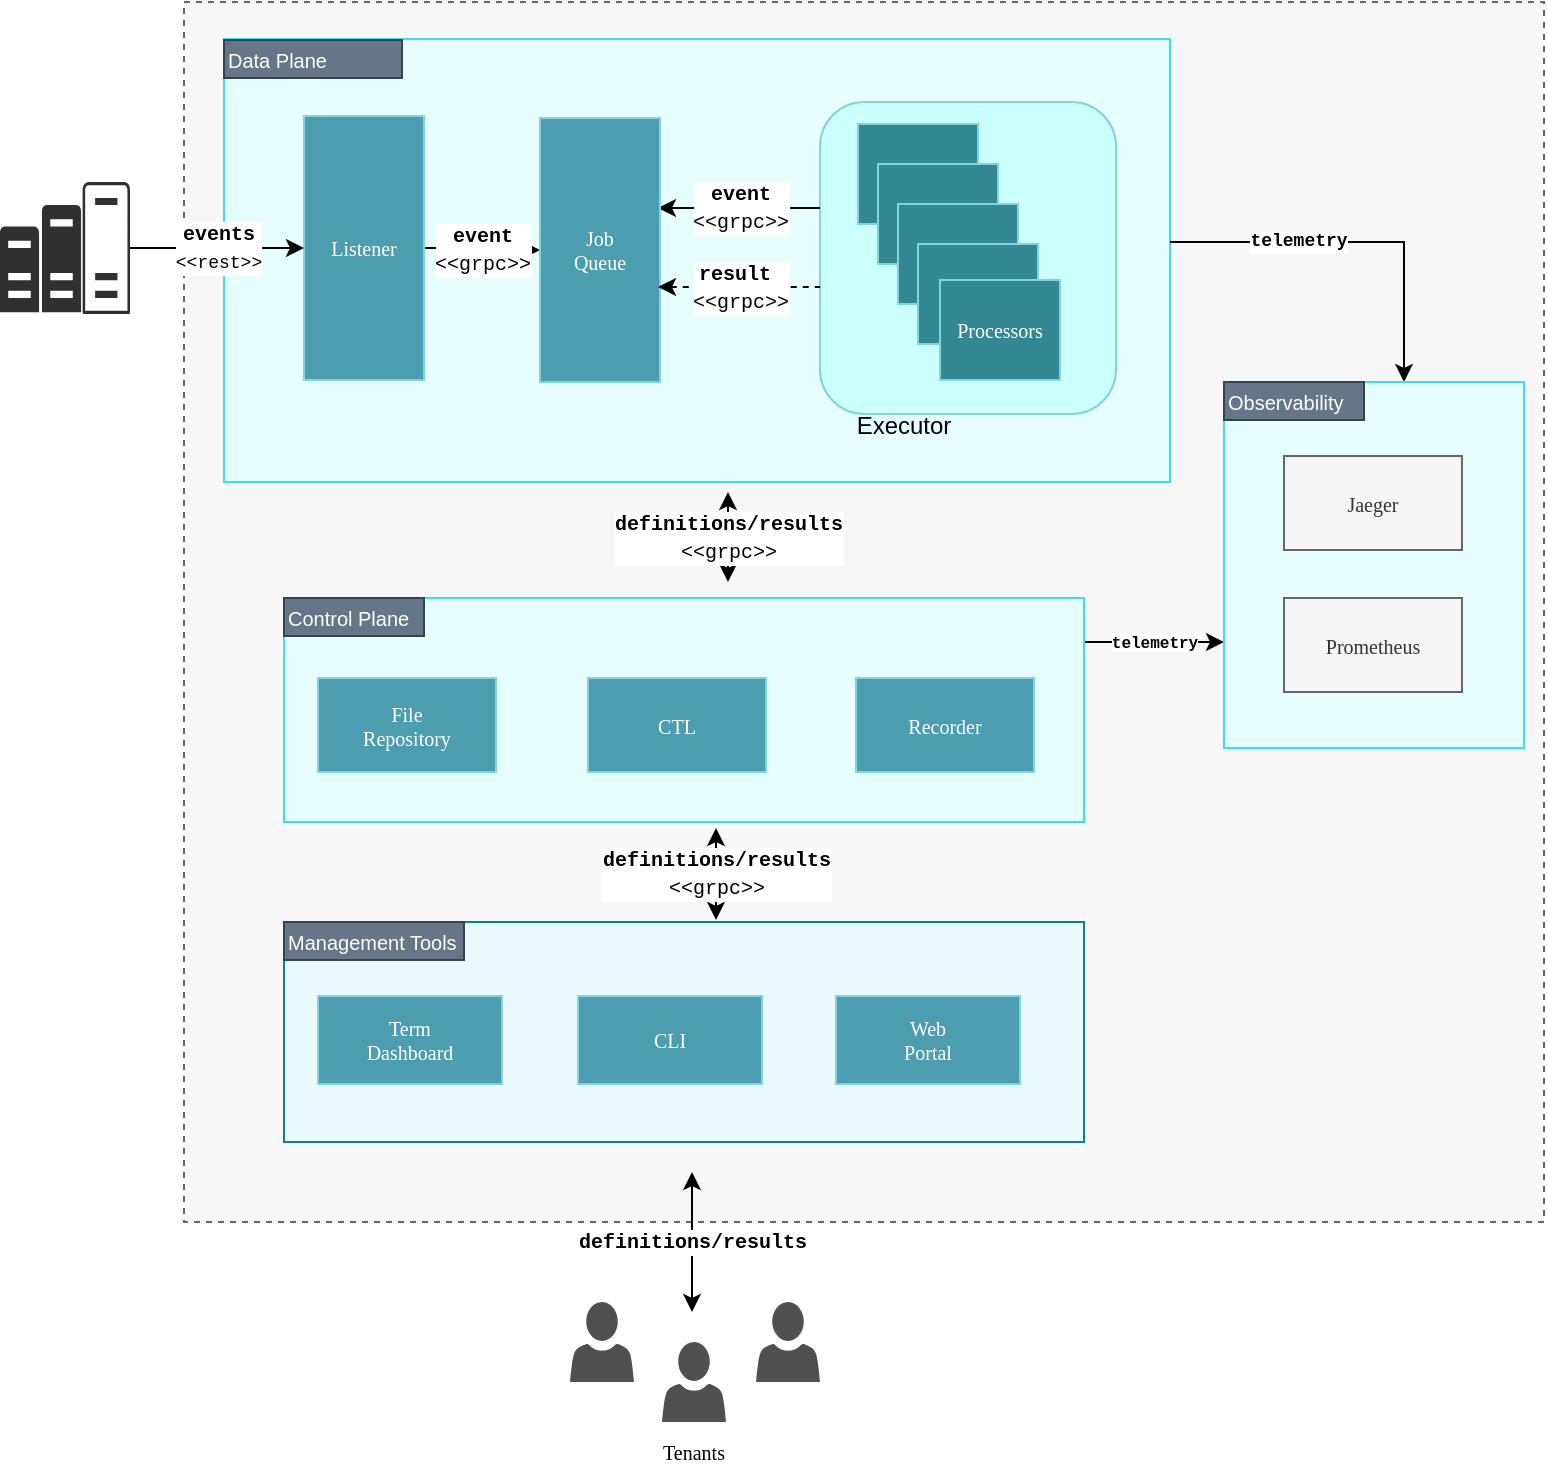 <mxfile version="23.1.5" type="device" pages="17">
  <diagram name="Architecture" id="WZk79Mis1js5u0iVaJR2">
    <mxGraphModel dx="1221" dy="765" grid="1" gridSize="10" guides="1" tooltips="1" connect="1" arrows="1" fold="1" page="1" pageScale="1" pageWidth="850" pageHeight="1100" math="0" shadow="0">
      <root>
        <mxCell id="0" />
        <mxCell id="1" parent="0" />
        <mxCell id="h0ygzT3zNA7kmTL6owmV-2" value="" style="rounded=0;whiteSpace=wrap;html=1;dashed=1;fillColor=#F7F7F7;fontColor=#333333;strokeColor=#666666;" parent="1" vertex="1">
          <mxGeometry x="150" y="30" width="680" height="610" as="geometry" />
        </mxCell>
        <mxCell id="wdH5l6EvP93S32GJvvEm-46" value="" style="rounded=0;whiteSpace=wrap;html=1;fillColor=#E6FFFE;strokeColor=#43DCEC;" parent="1" vertex="1">
          <mxGeometry x="170" y="48.5" width="473" height="221.5" as="geometry" />
        </mxCell>
        <mxCell id="wdH5l6EvP93S32GJvvEm-58" value="" style="rounded=1;whiteSpace=wrap;html=1;fillColor=#CCFFFF;glass=0;strokeColor=#82D3DC;" parent="1" vertex="1">
          <mxGeometry x="468" y="80" width="148" height="156" as="geometry" />
        </mxCell>
        <mxCell id="wdH5l6EvP93S32GJvvEm-47" value="" style="rounded=0;whiteSpace=wrap;html=1;fillColor=#eaf9fb;strokeColor=#0e8088;" parent="1" vertex="1">
          <mxGeometry x="200" y="490" width="400" height="110" as="geometry" />
        </mxCell>
        <mxCell id="Z-eusJhZaDZSSoR5X35K-5" value="telemetry" style="edgeStyle=orthogonalEdgeStyle;rounded=0;orthogonalLoop=1;jettySize=auto;html=1;strokeColor=default;strokeWidth=1;align=center;verticalAlign=middle;fontFamily=Courier New;fontSize=8;fontColor=default;fontStyle=1;labelBackgroundColor=#ffffff;elbow=horizontal;startArrow=none;startFill=0;startSize=6;endArrow=classic;endFill=1;endSize=6;" parent="1" source="wdH5l6EvP93S32GJvvEm-29" target="Z-eusJhZaDZSSoR5X35K-1" edge="1">
          <mxGeometry relative="1" as="geometry">
            <Array as="points">
              <mxPoint x="660" y="350" />
              <mxPoint x="660" y="350" />
            </Array>
          </mxGeometry>
        </mxCell>
        <mxCell id="wdH5l6EvP93S32GJvvEm-29" value="" style="rounded=0;whiteSpace=wrap;html=1;fillColor=#E6FFFE;strokeColor=#43DCEC;align=center;verticalAlign=middle;fontFamily=Helvetica;fontSize=12;fontColor=default;" parent="1" vertex="1">
          <mxGeometry x="200" y="328" width="400" height="112" as="geometry" />
        </mxCell>
        <mxCell id="wdH5l6EvP93S32GJvvEm-57" value="&lt;font style=&quot;font-size: 10px;&quot;&gt;event&lt;/font&gt;&lt;br&gt;&lt;div style=&quot;text-align: left;&quot;&gt;&lt;span style=&quot;font-size: 10px; font-weight: normal;&quot;&gt;&amp;lt;&amp;lt;grpc&amp;gt;&amp;gt;&lt;/span&gt;&lt;/div&gt;" style="edgeStyle=orthogonalEdgeStyle;rounded=0;orthogonalLoop=1;jettySize=auto;html=1;fontFamily=Courier New;fontStyle=1" parent="1" source="wdH5l6EvP93S32GJvvEm-1" target="wdH5l6EvP93S32GJvvEm-2" edge="1">
          <mxGeometry relative="1" as="geometry" />
        </mxCell>
        <mxCell id="wdH5l6EvP93S32GJvvEm-1" value="Listener" style="rounded=0;whiteSpace=wrap;html=1;fillColor=#4D9DB0;strokeColor=#82D3DC;fontColor=#FFFFFF;fontFamily=Lucida Console;fontSize=10;" parent="1" vertex="1">
          <mxGeometry x="210" y="87" width="60" height="132" as="geometry" />
        </mxCell>
        <mxCell id="wdH5l6EvP93S32GJvvEm-62" value="&lt;font style=&quot;font-size: 10px;&quot;&gt;event&lt;/font&gt;&lt;br&gt;&lt;span style=&quot;font-weight: normal;&quot;&gt;&lt;font style=&quot;font-size: 10px;&quot;&gt;&amp;lt;&amp;lt;grpc&amp;gt;&amp;gt;&lt;/font&gt;&lt;/span&gt;" style="edgeStyle=orthogonalEdgeStyle;rounded=0;orthogonalLoop=1;jettySize=auto;html=1;entryX=0;entryY=0.5;entryDx=0;entryDy=0;endArrow=none;endFill=0;startArrow=classic;startFill=1;fontFamily=Courier New;fontStyle=1" parent="1" edge="1">
          <mxGeometry relative="1" as="geometry">
            <mxPoint x="387" y="133" as="sourcePoint" />
            <mxPoint x="468" y="133" as="targetPoint" />
          </mxGeometry>
        </mxCell>
        <mxCell id="wdH5l6EvP93S32GJvvEm-2" value="Job&lt;br style=&quot;font-size: 10px;&quot;&gt;Queue" style="rounded=0;whiteSpace=wrap;html=1;fillColor=#4D9DB0;strokeColor=#82D3DC;fontColor=#FFFFFF;align=center;verticalAlign=middle;fontFamily=Lucida Console;fontSize=10;" parent="1" vertex="1">
          <mxGeometry x="328" y="88" width="60" height="132" as="geometry" />
        </mxCell>
        <mxCell id="wdH5l6EvP93S32GJvvEm-4" value="" style="rounded=0;whiteSpace=wrap;html=1;fillColor=#348893;strokeColor=#82D3DC;fontColor=#FFFFFF;align=center;verticalAlign=middle;fontFamily=Helvetica;fontSize=10;" parent="1" vertex="1">
          <mxGeometry x="487" y="91" width="60" height="50" as="geometry" />
        </mxCell>
        <mxCell id="wdH5l6EvP93S32GJvvEm-7" value="" style="rounded=0;whiteSpace=wrap;html=1;fillColor=#348893;strokeColor=#82D3DC;fontColor=#FFFFFF;align=center;verticalAlign=middle;fontFamily=Helvetica;fontSize=10;" parent="1" vertex="1">
          <mxGeometry x="497" y="111" width="60" height="50" as="geometry" />
        </mxCell>
        <mxCell id="wdH5l6EvP93S32GJvvEm-9" value="" style="rounded=0;whiteSpace=wrap;html=1;fillColor=#348893;strokeColor=#82D3DC;fontColor=#FFFFFF;align=center;verticalAlign=middle;fontFamily=Helvetica;fontSize=10;" parent="1" vertex="1">
          <mxGeometry x="507" y="131" width="60" height="50" as="geometry" />
        </mxCell>
        <mxCell id="wdH5l6EvP93S32GJvvEm-11" value="" style="rounded=0;whiteSpace=wrap;html=1;fillColor=#348893;strokeColor=#82D3DC;fontColor=#FFFFFF;align=center;verticalAlign=middle;fontFamily=Helvetica;fontSize=10;" parent="1" vertex="1">
          <mxGeometry x="517" y="151" width="60" height="50" as="geometry" />
        </mxCell>
        <mxCell id="wdH5l6EvP93S32GJvvEm-13" value="Processors" style="rounded=0;whiteSpace=wrap;html=1;fillColor=#348893;strokeColor=#82D3DC;fontColor=#FFFFFF;fontSize=10;align=center;verticalAlign=middle;fontFamily=Lucida Console;" parent="1" vertex="1">
          <mxGeometry x="528" y="169" width="60" height="50" as="geometry" />
        </mxCell>
        <mxCell id="wdH5l6EvP93S32GJvvEm-26" value="File&lt;br style=&quot;font-size: 10px;&quot;&gt;Repository" style="rounded=0;whiteSpace=wrap;html=1;fillColor=#4D9DB0;strokeColor=#82D3DC;fontColor=#FFFFFF;align=center;verticalAlign=middle;fontFamily=Lucida Console;fontSize=10;" parent="1" vertex="1">
          <mxGeometry x="217" y="368" width="89" height="47" as="geometry" />
        </mxCell>
        <mxCell id="wdH5l6EvP93S32GJvvEm-27" value="CTL" style="rounded=0;whiteSpace=wrap;html=1;fillColor=#4D9DB0;strokeColor=#82D3DC;fontColor=#FFFFFF;align=center;verticalAlign=middle;fontFamily=Lucida Console;fontSize=10;" parent="1" vertex="1">
          <mxGeometry x="352" y="368" width="89" height="47" as="geometry" />
        </mxCell>
        <mxCell id="wdH5l6EvP93S32GJvvEm-28" value="Recorder" style="rounded=0;whiteSpace=wrap;html=1;fillColor=#4D9DB0;strokeColor=#82D3DC;fontColor=#FFFFFF;align=center;verticalAlign=middle;fontFamily=Lucida Console;fontSize=10;" parent="1" vertex="1">
          <mxGeometry x="486" y="368" width="89" height="47" as="geometry" />
        </mxCell>
        <mxCell id="wdH5l6EvP93S32GJvvEm-43" value="CLI" style="rounded=0;whiteSpace=wrap;html=1;fillColor=#4D9DB0;strokeColor=#82D3DC;fontColor=#FFFFFF;align=center;verticalAlign=middle;fontFamily=Lucida Console;fontSize=10;" parent="1" vertex="1">
          <mxGeometry x="347" y="527" width="92" height="44" as="geometry" />
        </mxCell>
        <mxCell id="wdH5l6EvP93S32GJvvEm-44" value="Term&lt;br style=&quot;font-size: 10px;&quot;&gt;Dashboard" style="rounded=0;whiteSpace=wrap;html=1;fillColor=#4D9DB0;strokeColor=#82D3DC;fontColor=#FFFFFF;align=center;verticalAlign=middle;fontFamily=Lucida Console;fontSize=10;" parent="1" vertex="1">
          <mxGeometry x="217" y="527" width="92" height="44" as="geometry" />
        </mxCell>
        <mxCell id="wdH5l6EvP93S32GJvvEm-45" value="Web &lt;br style=&quot;font-size: 10px;&quot;&gt;Portal" style="rounded=0;whiteSpace=wrap;html=1;fillColor=#4D9DB0;strokeColor=#82D3DC;fontColor=#FFFFFF;align=center;verticalAlign=middle;fontFamily=Lucida Console;fontSize=10;" parent="1" vertex="1">
          <mxGeometry x="476" y="527" width="92" height="44" as="geometry" />
        </mxCell>
        <mxCell id="wdH5l6EvP93S32GJvvEm-48" value="Control Plane" style="rounded=0;whiteSpace=wrap;html=1;align=left;fillColor=#647687;fontColor=#ffffff;strokeColor=#314354;fontSize=10;" parent="1" vertex="1">
          <mxGeometry x="200" y="328" width="70" height="19" as="geometry" />
        </mxCell>
        <mxCell id="wdH5l6EvP93S32GJvvEm-65" value="&lt;font style=&quot;font-size: 10px;&quot;&gt;definitions/results&lt;/font&gt;&lt;br style=&quot;font-size: 11px;&quot;&gt;&lt;font style=&quot;font-size: 10px; font-weight: normal;&quot;&gt;&amp;lt;&amp;lt;grpc&amp;gt;&amp;gt;&lt;/font&gt;" style="edgeStyle=elbowEdgeStyle;rounded=0;elbow=horizontal;html=1;labelBackgroundColor=#ffffff;startArrow=classic;startFill=1;startSize=6;endArrow=classic;endFill=1;endSize=6;jettySize=auto;orthogonalLoop=1;strokeWidth=1;fontSize=11;fontFamily=Courier New;fontStyle=1" parent="1" edge="1">
          <mxGeometry width="60" height="60" relative="1" as="geometry">
            <mxPoint x="422" y="320" as="sourcePoint" />
            <mxPoint x="422" y="275" as="targetPoint" />
          </mxGeometry>
        </mxCell>
        <mxCell id="wdH5l6EvP93S32GJvvEm-66" value="Management Tools" style="rounded=0;whiteSpace=wrap;html=1;align=left;fillColor=#647687;strokeColor=#314354;fontColor=#ffffff;fontSize=10;verticalAlign=middle;fontFamily=Helvetica;" parent="1" vertex="1">
          <mxGeometry x="200" y="490" width="90" height="19" as="geometry" />
        </mxCell>
        <mxCell id="wdH5l6EvP93S32GJvvEm-67" value="&lt;font style=&quot;font-size: 10px;&quot;&gt;definitions/results&lt;/font&gt;&lt;br style=&quot;font-size: 11px;&quot;&gt;&lt;font style=&quot;font-size: 10px; font-weight: normal;&quot;&gt;&amp;lt;&amp;lt;grpc&amp;gt;&amp;gt;&lt;/font&gt;" style="edgeStyle=elbowEdgeStyle;rounded=0;elbow=horizontal;html=1;labelBackgroundColor=#ffffff;startArrow=classic;startFill=1;startSize=6;endArrow=classic;endFill=1;endSize=6;jettySize=auto;orthogonalLoop=1;strokeWidth=1;fontSize=11;fontFamily=Courier New;fontStyle=1" parent="1" edge="1">
          <mxGeometry width="60" height="60" relative="1" as="geometry">
            <mxPoint x="416" y="489" as="sourcePoint" />
            <mxPoint x="415.5" y="443" as="targetPoint" />
          </mxGeometry>
        </mxCell>
        <mxCell id="wdH5l6EvP93S32GJvvEm-73" value="Data Plane" style="rounded=0;whiteSpace=wrap;html=1;align=left;fillColor=#647687;fontColor=#ffffff;strokeColor=#314354;fontSize=10;verticalAlign=middle;fontFamily=Helvetica;" parent="1" vertex="1">
          <mxGeometry x="170" y="49" width="89" height="19" as="geometry" />
        </mxCell>
        <mxCell id="wdH5l6EvP93S32GJvvEm-75" value="" style="sketch=0;pointerEvents=1;shadow=0;dashed=0;html=1;strokeColor=none;labelPosition=center;verticalLabelPosition=bottom;verticalAlign=top;align=center;fillColor=#303030;shape=mxgraph.mscae.oms.capacity" parent="1" vertex="1">
          <mxGeometry x="58" y="120" width="65" height="66" as="geometry" />
        </mxCell>
        <mxCell id="wdH5l6EvP93S32GJvvEm-77" value="" style="sketch=0;pointerEvents=1;shadow=0;dashed=0;html=1;strokeColor=none;labelPosition=center;verticalLabelPosition=bottom;verticalAlign=top;align=center;fillColor=#505050;shape=mxgraph.mscae.intune.account_portal" parent="1" vertex="1">
          <mxGeometry x="389" y="700" width="32" height="40" as="geometry" />
        </mxCell>
        <mxCell id="wdH5l6EvP93S32GJvvEm-79" value="" style="sketch=0;pointerEvents=1;shadow=0;dashed=0;html=1;strokeColor=none;labelPosition=center;verticalLabelPosition=bottom;verticalAlign=top;align=center;fillColor=#505050;shape=mxgraph.mscae.intune.account_portal" parent="1" vertex="1">
          <mxGeometry x="436" y="680" width="32" height="40" as="geometry" />
        </mxCell>
        <mxCell id="wdH5l6EvP93S32GJvvEm-80" value="" style="sketch=0;pointerEvents=1;shadow=0;dashed=0;html=1;strokeColor=none;labelPosition=center;verticalLabelPosition=bottom;verticalAlign=top;align=center;fillColor=#505050;shape=mxgraph.mscae.intune.account_portal" parent="1" vertex="1">
          <mxGeometry x="343" y="680" width="32" height="40" as="geometry" />
        </mxCell>
        <mxCell id="wdH5l6EvP93S32GJvvEm-85" value="&lt;font style=&quot;font-size: 10px;&quot;&gt;definitions/results&lt;/font&gt;" style="edgeStyle=elbowEdgeStyle;rounded=0;elbow=vertical;html=1;labelBackgroundColor=#ffffff;startArrow=classic;startFill=1;startSize=6;endArrow=classic;endFill=1;endSize=6;jettySize=auto;orthogonalLoop=1;strokeWidth=1;fontSize=11;fontFamily=Courier New;fontStyle=1" parent="1" edge="1">
          <mxGeometry width="60" height="60" relative="1" as="geometry">
            <mxPoint x="404" y="685" as="sourcePoint" />
            <mxPoint x="404" y="615" as="targetPoint" />
          </mxGeometry>
        </mxCell>
        <mxCell id="wdH5l6EvP93S32GJvvEm-95" value="&lt;font style=&quot;font-size: 10px;&quot;&gt;result&amp;nbsp;&lt;/font&gt;&lt;br&gt;&lt;font style=&quot;font-size: 10px; font-weight: normal;&quot;&gt;&amp;lt;&amp;lt;grpc&amp;gt;&amp;gt;&lt;/font&gt;" style="edgeStyle=orthogonalEdgeStyle;rounded=0;orthogonalLoop=1;jettySize=auto;html=1;entryX=0;entryY=0.5;entryDx=0;entryDy=0;endArrow=none;endFill=0;startArrow=classic;startFill=1;dashed=1;fontFamily=Courier New;fontStyle=1" parent="1" edge="1">
          <mxGeometry relative="1" as="geometry">
            <mxPoint x="387" y="172.5" as="sourcePoint" />
            <mxPoint x="468" y="172.5" as="targetPoint" />
          </mxGeometry>
        </mxCell>
        <mxCell id="HcU0hM947xXHgbtGifDZ-4" value="&lt;font style=&quot;font-size: 10px;&quot;&gt;events&lt;/font&gt;&lt;br&gt;&lt;font style=&quot;font-weight: normal; font-size: 9px;&quot;&gt;&amp;lt;&amp;lt;rest&amp;gt;&amp;gt;&lt;/font&gt;" style="endArrow=classic;html=1;rounded=0;exitX=1;exitY=0.5;exitDx=0;exitDy=0;exitPerimeter=0;fontFamily=Courier New;fontStyle=1" parent="1" source="wdH5l6EvP93S32GJvvEm-75" target="wdH5l6EvP93S32GJvvEm-1" edge="1">
          <mxGeometry width="50" height="50" relative="1" as="geometry">
            <mxPoint x="60" y="140" as="sourcePoint" />
            <mxPoint x="110" y="90" as="targetPoint" />
          </mxGeometry>
        </mxCell>
        <mxCell id="co13NKypWZl1nmmfCj8M-1" value="Executor" style="text;html=1;align=center;verticalAlign=middle;whiteSpace=wrap;rounded=0;fontColor=default;" parent="1" vertex="1">
          <mxGeometry x="480" y="227" width="60" height="30" as="geometry" />
        </mxCell>
        <mxCell id="co13NKypWZl1nmmfCj8M-2" value="Tenants" style="text;html=1;align=center;verticalAlign=middle;whiteSpace=wrap;rounded=0;fontFamily=Lucida Console;fontSize=10;" parent="1" vertex="1">
          <mxGeometry x="375" y="740" width="60" height="30" as="geometry" />
        </mxCell>
        <mxCell id="Z-eusJhZaDZSSoR5X35K-6" value="telemetry" style="edgeStyle=orthogonalEdgeStyle;rounded=0;orthogonalLoop=1;jettySize=auto;html=1;endArrow=none;endFill=0;startArrow=classic;startFill=1;strokeColor=default;strokeWidth=1;align=center;verticalAlign=middle;fontFamily=Courier New;fontSize=9;fontColor=default;fontStyle=1;labelBackgroundColor=#ffffff;elbow=horizontal;startSize=6;endSize=6;" parent="1" source="Z-eusJhZaDZSSoR5X35K-1" target="wdH5l6EvP93S32GJvvEm-46" edge="1">
          <mxGeometry x="0.317" relative="1" as="geometry">
            <Array as="points">
              <mxPoint x="760" y="150" />
            </Array>
            <mxPoint as="offset" />
          </mxGeometry>
        </mxCell>
        <mxCell id="Z-eusJhZaDZSSoR5X35K-1" value="" style="rounded=0;whiteSpace=wrap;html=1;fillColor=#E6FFFE;strokeColor=#43DCEC;align=center;verticalAlign=middle;fontFamily=Helvetica;fontSize=12;fontColor=default;" parent="1" vertex="1">
          <mxGeometry x="670" y="220" width="150" height="183" as="geometry" />
        </mxCell>
        <mxCell id="Z-eusJhZaDZSSoR5X35K-2" value="Observability" style="rounded=0;whiteSpace=wrap;html=1;align=left;fillColor=#647687;fontColor=#ffffff;strokeColor=#314354;fontSize=10;" parent="1" vertex="1">
          <mxGeometry x="670" y="220" width="70" height="19" as="geometry" />
        </mxCell>
        <mxCell id="Z-eusJhZaDZSSoR5X35K-3" value="Jaeger" style="rounded=0;whiteSpace=wrap;html=1;fillColor=#f5f5f5;strokeColor=#666666;align=center;verticalAlign=middle;fontFamily=Lucida Console;fontSize=10;fontColor=#333333;" parent="1" vertex="1">
          <mxGeometry x="700" y="257" width="89" height="47" as="geometry" />
        </mxCell>
        <mxCell id="Z-eusJhZaDZSSoR5X35K-4" value="Prometheus" style="rounded=0;whiteSpace=wrap;html=1;fillColor=#f5f5f5;strokeColor=#666666;align=center;verticalAlign=middle;fontFamily=Lucida Console;fontSize=10;fontColor=#333333;" parent="1" vertex="1">
          <mxGeometry x="700" y="328" width="89" height="47" as="geometry" />
        </mxCell>
      </root>
    </mxGraphModel>
  </diagram>
  <diagram id="iMsly1kVrbevSQ5clbe8" name="Stack">
    <mxGraphModel dx="1221" dy="765" grid="1" gridSize="10" guides="1" tooltips="1" connect="1" arrows="1" fold="1" page="1" pageScale="1" pageWidth="850" pageHeight="1100" math="0" shadow="0">
      <root>
        <mxCell id="0" />
        <mxCell id="1" parent="0" />
        <mxCell id="IBOTZIeYf1Z1CFkHgOBX-6" value="" style="group;fontSize=13;" parent="1" vertex="1" connectable="0">
          <mxGeometry x="60" y="141" width="380" height="269" as="geometry" />
        </mxCell>
        <mxCell id="QbpytwBjE6BO_EtpEexZ-1" value="&lt;font style=&quot;font-size: 14px;&quot;&gt;Go&lt;/font&gt;" style="rounded=0;whiteSpace=wrap;html=1;fillColor=#f5f5f5;strokeColor=#666666;fontSize=12;fontFamily=Lucida Console;fontStyle=0;fontColor=#333333;" parent="IBOTZIeYf1Z1CFkHgOBX-6" vertex="1">
          <mxGeometry y="229" width="380" height="40" as="geometry" />
        </mxCell>
        <mxCell id="QbpytwBjE6BO_EtpEexZ-2" value="gRPC" style="rounded=0;whiteSpace=wrap;html=1;fillColor=#b0e3e6;strokeColor=#0e8088;fontSize=12;fontFamily=Lucida Console;fontStyle=0" parent="IBOTZIeYf1Z1CFkHgOBX-6" vertex="1">
          <mxGeometry y="120" width="290" height="29" as="geometry" />
        </mxCell>
        <mxCell id="QbpytwBjE6BO_EtpEexZ-3" value="Gorilla.Mux" style="rounded=0;whiteSpace=wrap;html=1;fillColor=#b0e3e6;strokeColor=#0e8088;fontSize=12;fontFamily=Lucida Console;fontStyle=0" parent="IBOTZIeYf1Z1CFkHgOBX-6" vertex="1">
          <mxGeometry x="150" y="149" width="140" height="40" as="geometry" />
        </mxCell>
        <mxCell id="QbpytwBjE6BO_EtpEexZ-4" value="Pebble DB" style="rounded=0;whiteSpace=wrap;html=1;fillColor=#b0e3e6;strokeColor=#0e8088;fontSize=12;fontFamily=Lucida Console;fontStyle=0" parent="IBOTZIeYf1Z1CFkHgOBX-6" vertex="1">
          <mxGeometry y="189" width="150" height="40" as="geometry" />
        </mxCell>
        <mxCell id="QbpytwBjE6BO_EtpEexZ-5" value="Otel" style="rounded=0;whiteSpace=wrap;html=1;fillColor=#E0E0E0;strokeColor=#666666;fontSize=15;fontFamily=Helvetica;fontStyle=0;fontColor=#333333;" parent="IBOTZIeYf1Z1CFkHgOBX-6" vertex="1">
          <mxGeometry x="330" y="120" width="50" height="109" as="geometry" />
        </mxCell>
        <mxCell id="QbpytwBjE6BO_EtpEexZ-6" value="Zerolog" style="rounded=0;whiteSpace=wrap;html=1;fillColor=#E0E0E0;strokeColor=#666666;fontSize=11;fontFamily=Helvetica;fontStyle=0;fontColor=#333333;" parent="IBOTZIeYf1Z1CFkHgOBX-6" vertex="1">
          <mxGeometry x="290" y="120" width="40" height="109" as="geometry" />
        </mxCell>
        <mxCell id="QbpytwBjE6BO_EtpEexZ-8" value="TView" style="rounded=0;whiteSpace=wrap;html=1;fillColor=#b0e3e6;strokeColor=#0e8088;fontSize=12;fontFamily=Lucida Console;fontStyle=0" parent="IBOTZIeYf1Z1CFkHgOBX-6" vertex="1">
          <mxGeometry y="149" width="150" height="40" as="geometry" />
        </mxCell>
        <mxCell id="QbpytwBjE6BO_EtpEexZ-9" value="Goico Framework" style="rounded=0;whiteSpace=wrap;html=1;fillColor=#dae8fc;strokeColor=#6c8ebf;fontSize=12;fontFamily=Lucida Console;fontStyle=0;" parent="IBOTZIeYf1Z1CFkHgOBX-6" vertex="1">
          <mxGeometry y="60" width="380" height="60" as="geometry" />
        </mxCell>
        <mxCell id="QbpytwBjE6BO_EtpEexZ-10" value="Jobico &lt;br style=&quot;font-size: 12px;&quot;&gt;(services and tools)" style="rounded=0;whiteSpace=wrap;html=1;fillColor=#b1ddf0;strokeColor=#10739e;fontSize=12;fontFamily=Lucida Console;fontStyle=0" parent="IBOTZIeYf1Z1CFkHgOBX-6" vertex="1">
          <mxGeometry width="380" height="60" as="geometry" />
        </mxCell>
        <mxCell id="IBOTZIeYf1Z1CFkHgOBX-5" value="" style="group" parent="IBOTZIeYf1Z1CFkHgOBX-6" vertex="1" connectable="0">
          <mxGeometry x="150" y="185" width="140" height="50" as="geometry" />
        </mxCell>
        <mxCell id="QbpytwBjE6BO_EtpEexZ-16" value="" style="group;fillColor=#b0e3e6;strokeColor=#0e8088;container=0;" parent="IBOTZIeYf1Z1CFkHgOBX-5" vertex="1" connectable="0">
          <mxGeometry y="4" width="140" height="40" as="geometry" />
        </mxCell>
        <mxCell id="IBOTZIeYf1Z1CFkHgOBX-2" value="Wazero" style="text;html=1;align=center;verticalAlign=middle;whiteSpace=wrap;rounded=0;fontFamily=Lucida Console;" parent="IBOTZIeYf1Z1CFkHgOBX-5" vertex="1">
          <mxGeometry x="40" y="20" width="60" height="30" as="geometry" />
        </mxCell>
        <mxCell id="IBOTZIeYf1Z1CFkHgOBX-3" value="WebAssembly" style="text;html=1;align=center;verticalAlign=middle;whiteSpace=wrap;rounded=0;fontFamily=Lucida Console;" parent="IBOTZIeYf1Z1CFkHgOBX-5" vertex="1">
          <mxGeometry x="46" width="60" height="30" as="geometry" />
        </mxCell>
        <mxCell id="QbpytwBjE6BO_EtpEexZ-15" value="" style="endArrow=none;html=1;rounded=0;strokeWidth=2;exitX=0;exitY=0;exitDx=0;exitDy=0;entryX=1;entryY=0;entryDx=0;entryDy=0;strokeColor=#82B366;dashed=1;" parent="IBOTZIeYf1Z1CFkHgOBX-5" edge="1">
          <mxGeometry width="50" height="50" relative="1" as="geometry">
            <mxPoint y="25" as="sourcePoint" />
            <mxPoint x="140" y="25" as="targetPoint" />
          </mxGeometry>
        </mxCell>
      </root>
    </mxGraphModel>
  </diagram>
  <diagram id="YFf5HTHzzNN4KH_3oa-I" name="Streaming">
    <mxGraphModel dx="1221" dy="765" grid="1" gridSize="10" guides="1" tooltips="1" connect="1" arrows="1" fold="1" page="1" pageScale="1" pageWidth="850" pageHeight="1100" math="0" shadow="0">
      <root>
        <mxCell id="0" />
        <mxCell id="1" parent="0" />
        <mxCell id="prLX6gFXM3XnW0xM03Fa-8" value="" style="rounded=0;whiteSpace=wrap;html=1;fillColor=none;dashed=1;" parent="1" vertex="1">
          <mxGeometry x="430" y="87" width="460" height="243" as="geometry" />
        </mxCell>
        <mxCell id="prLX6gFXM3XnW0xM03Fa-5" value="" style="rounded=0;whiteSpace=wrap;html=1;fillColor=none;dashed=1;fontSize=11;dashPattern=1 4;" parent="1" vertex="1">
          <mxGeometry x="319" y="100" width="100" height="170" as="geometry" />
        </mxCell>
        <mxCell id="prLX6gFXM3XnW0xM03Fa-6" value="Server Streaming RPC" style="text;html=1;strokeColor=none;fillColor=none;align=center;verticalAlign=middle;whiteSpace=wrap;rounded=0;fontSize=10;fontStyle=2;fontFamily=Lucida Console;" parent="1" vertex="1">
          <mxGeometry x="318" y="100" width="96" height="30" as="geometry" />
        </mxCell>
        <mxCell id="SFeaM9_HAxQh19ok-Guf-8" style="edgeStyle=orthogonalEdgeStyle;rounded=0;orthogonalLoop=1;jettySize=auto;html=1;startArrow=none;startFill=0;fillColor=#d80073;strokeColor=#A50040;strokeWidth=2;" parent="1" source="SFeaM9_HAxQh19ok-Guf-1" target="SFeaM9_HAxQh19ok-Guf-3" edge="1">
          <mxGeometry relative="1" as="geometry" />
        </mxCell>
        <mxCell id="SFeaM9_HAxQh19ok-Guf-1" value="Data Source" style="rounded=0;whiteSpace=wrap;html=1;fillColor=#b1ddf0;strokeColor=#10739e;fontFamily=Lucida Console;fontSize=11;" parent="1" vertex="1">
          <mxGeometry x="170" y="110" width="120" height="190" as="geometry" />
        </mxCell>
        <mxCell id="SFeaM9_HAxQh19ok-Guf-7" style="edgeStyle=orthogonalEdgeStyle;rounded=0;orthogonalLoop=1;jettySize=auto;html=1;entryX=0.5;entryY=1;entryDx=0;entryDy=0;fillColor=#d80073;strokeColor=#A50040;strokeWidth=2;" parent="1" source="SFeaM9_HAxQh19ok-Guf-2" target="SFeaM9_HAxQh19ok-Guf-1" edge="1">
          <mxGeometry relative="1" as="geometry" />
        </mxCell>
        <mxCell id="SFeaM9_HAxQh19ok-Guf-2" value="Data Updater" style="rounded=0;whiteSpace=wrap;html=1;fillColor=#bac8d3;strokeColor=#23445d;fontFamily=Lucida Console;fontSize=11;" parent="1" vertex="1">
          <mxGeometry x="170" y="400" width="120" height="60" as="geometry" />
        </mxCell>
        <mxCell id="SFeaM9_HAxQh19ok-Guf-9" style="edgeStyle=orthogonalEdgeStyle;rounded=0;orthogonalLoop=1;jettySize=auto;html=1;fillColor=#ffe6cc;strokeColor=#d79b00;" parent="1" source="SFeaM9_HAxQh19ok-Guf-3" target="SFeaM9_HAxQh19ok-Guf-4" edge="1">
          <mxGeometry relative="1" as="geometry">
            <Array as="points">
              <mxPoint x="680" y="205" />
              <mxPoint x="680" y="130" />
            </Array>
          </mxGeometry>
        </mxCell>
        <mxCell id="SFeaM9_HAxQh19ok-Guf-10" style="edgeStyle=orthogonalEdgeStyle;rounded=0;orthogonalLoop=1;jettySize=auto;html=1;fillColor=#ffe6cc;strokeColor=#d79b00;" parent="1" source="SFeaM9_HAxQh19ok-Guf-3" target="SFeaM9_HAxQh19ok-Guf-5" edge="1">
          <mxGeometry relative="1" as="geometry" />
        </mxCell>
        <mxCell id="SFeaM9_HAxQh19ok-Guf-11" style="edgeStyle=orthogonalEdgeStyle;rounded=0;orthogonalLoop=1;jettySize=auto;html=1;fillColor=#ffe6cc;strokeColor=#d79b00;" parent="1" source="SFeaM9_HAxQh19ok-Guf-3" target="SFeaM9_HAxQh19ok-Guf-6" edge="1">
          <mxGeometry relative="1" as="geometry">
            <Array as="points">
              <mxPoint x="680" y="205" />
              <mxPoint x="680" y="278" />
            </Array>
          </mxGeometry>
        </mxCell>
        <mxCell id="SFeaM9_HAxQh19ok-Guf-3" value="Data Consumer" style="rounded=0;whiteSpace=wrap;html=1;fillColor=#b1ddf0;strokeColor=#10739e;fontFamily=Lucida Console;fontSize=11;" parent="1" vertex="1">
          <mxGeometry x="455" y="115" width="120" height="180" as="geometry" />
        </mxCell>
        <mxCell id="SFeaM9_HAxQh19ok-Guf-4" value="Cache" style="rounded=0;whiteSpace=wrap;html=1;fillColor=#dae8fc;strokeColor=#6c8ebf;fontFamily=Lucida Console;fontSize=11;" parent="1" vertex="1">
          <mxGeometry x="708" y="100" width="120" height="60" as="geometry" />
        </mxCell>
        <mxCell id="SFeaM9_HAxQh19ok-Guf-5" value="UI" style="rounded=0;whiteSpace=wrap;html=1;fillColor=#dae8fc;strokeColor=#6c8ebf;fontFamily=Lucida Console;fontSize=11;" parent="1" vertex="1">
          <mxGeometry x="708" y="175" width="120" height="60" as="geometry" />
        </mxCell>
        <mxCell id="SFeaM9_HAxQh19ok-Guf-6" value="Other components" style="rounded=0;whiteSpace=wrap;html=1;fillColor=#dae8fc;strokeColor=#6c8ebf;fontFamily=Lucida Console;fontSize=11;" parent="1" vertex="1">
          <mxGeometry x="708" y="248" width="120" height="60" as="geometry" />
        </mxCell>
        <mxCell id="prLX6gFXM3XnW0xM03Fa-1" value="1 - Send Updates" style="text;html=1;strokeColor=none;fillColor=none;align=center;verticalAlign=middle;whiteSpace=wrap;rounded=0;fontFamily=Lucida Console;fontSize=10;fontStyle=0" parent="1" vertex="1">
          <mxGeometry x="235" y="340" width="100" height="30" as="geometry" />
        </mxCell>
        <mxCell id="prLX6gFXM3XnW0xM03Fa-3" value="0 - request information" style="text;html=1;strokeColor=none;fillColor=none;align=center;verticalAlign=middle;whiteSpace=wrap;rounded=0;fontFamily=Lucida Console;fontSize=10;fontStyle=0" parent="1" vertex="1">
          <mxGeometry x="324" y="144" width="100" height="30" as="geometry" />
        </mxCell>
        <mxCell id="prLX6gFXM3XnW0xM03Fa-4" value="2 - stream&lt;br&gt;information" style="text;html=1;strokeColor=none;fillColor=none;align=center;verticalAlign=middle;whiteSpace=wrap;rounded=0;fontFamily=Lucida Console;fontSize=10;fontStyle=0" parent="1" vertex="1">
          <mxGeometry x="318" y="229" width="100" height="30" as="geometry" />
        </mxCell>
        <mxCell id="prLX6gFXM3XnW0xM03Fa-7" value="Service or Cli" style="text;html=1;strokeColor=none;fillColor=none;align=center;verticalAlign=middle;whiteSpace=wrap;rounded=0;fontFamily=Lucida Console;fontSize=10;fontStyle=0" parent="1" vertex="1">
          <mxGeometry x="424" y="327" width="85" height="30" as="geometry" />
        </mxCell>
        <mxCell id="prLX6gFXM3XnW0xM03Fa-9" value="Unary RPC" style="text;html=1;align=center;verticalAlign=middle;whiteSpace=wrap;rounded=0;fontStyle=2;fontFamily=Lucida Console;fontSize=10;" parent="1" vertex="1">
          <mxGeometry x="160" y="340" width="60" height="30" as="geometry" />
        </mxCell>
        <mxCell id="wCtNlXTNAeLYu-9kSZJM-1" value="Service or CLI" style="text;html=1;strokeColor=none;fillColor=none;align=center;verticalAlign=middle;whiteSpace=wrap;rounded=0;fontFamily=Lucida Console;fontSize=10;fontStyle=0" parent="1" vertex="1">
          <mxGeometry x="159" y="453" width="100" height="30" as="geometry" />
        </mxCell>
        <mxCell id="wCtNlXTNAeLYu-9kSZJM-2" value="Service" style="text;html=1;strokeColor=none;fillColor=none;align=center;verticalAlign=middle;whiteSpace=wrap;rounded=0;" parent="1" vertex="1">
          <mxGeometry x="159" y="90" width="61" height="30" as="geometry" />
        </mxCell>
        <mxCell id="wCtNlXTNAeLYu-9kSZJM-3" value="3 - in process broadcasting" style="text;html=1;strokeColor=none;fillColor=none;align=center;verticalAlign=middle;whiteSpace=wrap;rounded=0;fontFamily=Lucida Console;fontSize=10;fontStyle=0" parent="1" vertex="1">
          <mxGeometry x="575" y="170" width="100" height="30" as="geometry" />
        </mxCell>
        <mxCell id="cTKerWdJ5NcQdq-sc0-H-1" style="edgeStyle=orthogonalEdgeStyle;rounded=0;orthogonalLoop=1;jettySize=auto;html=1;startArrow=classic;startFill=1;fillColor=#d80073;strokeColor=#A50040;strokeWidth=2;exitX=1;exitY=0.25;exitDx=0;exitDy=0;endArrow=none;endFill=0;" parent="1" edge="1">
          <mxGeometry relative="1" as="geometry">
            <mxPoint x="290" y="158.5" as="sourcePoint" />
            <mxPoint x="455" y="158.5" as="targetPoint" />
            <Array as="points">
              <mxPoint x="410" y="159" />
              <mxPoint x="410" y="159" />
            </Array>
          </mxGeometry>
        </mxCell>
        <mxCell id="cTKerWdJ5NcQdq-sc0-H-4" style="edgeStyle=orthogonalEdgeStyle;rounded=0;orthogonalLoop=1;jettySize=auto;html=1;startArrow=none;startFill=0;fillColor=#d80073;strokeColor=#A50040;strokeWidth=2;" parent="1" edge="1">
          <mxGeometry relative="1" as="geometry">
            <mxPoint x="290" y="215" as="sourcePoint" />
            <mxPoint x="455" y="215" as="targetPoint" />
          </mxGeometry>
        </mxCell>
        <mxCell id="cTKerWdJ5NcQdq-sc0-H-5" style="edgeStyle=orthogonalEdgeStyle;rounded=0;orthogonalLoop=1;jettySize=auto;html=1;startArrow=none;startFill=0;fillColor=#d80073;strokeColor=#A50040;strokeWidth=2;" parent="1" edge="1">
          <mxGeometry relative="1" as="geometry">
            <mxPoint x="290" y="226" as="sourcePoint" />
            <mxPoint x="455" y="226" as="targetPoint" />
          </mxGeometry>
        </mxCell>
      </root>
    </mxGraphModel>
  </diagram>
  <diagram name="Job updates" id="pjJiWZhmBf_5K-h_V4sg">
    <mxGraphModel dx="1221" dy="765" grid="1" gridSize="10" guides="1" tooltips="1" connect="1" arrows="1" fold="1" page="1" pageScale="1" pageWidth="850" pageHeight="1100" math="0" shadow="0">
      <root>
        <mxCell id="R7cnilZ5HPo5u_qAk4SK-0" />
        <mxCell id="R7cnilZ5HPo5u_qAk4SK-1" parent="R7cnilZ5HPo5u_qAk4SK-0" />
        <mxCell id="R7cnilZ5HPo5u_qAk4SK-5" style="edgeStyle=orthogonalEdgeStyle;rounded=0;orthogonalLoop=1;jettySize=auto;html=1;startArrow=none;startFill=0;fillColor=#d80073;strokeColor=#A50040;strokeWidth=2;fontFamily=Lucida Console;" parent="R7cnilZ5HPo5u_qAk4SK-1" source="R7cnilZ5HPo5u_qAk4SK-6" target="R7cnilZ5HPo5u_qAk4SK-12" edge="1">
          <mxGeometry relative="1" as="geometry" />
        </mxCell>
        <mxCell id="b4NGdY_LFzPaVIja8wQn-0" style="edgeStyle=orthogonalEdgeStyle;rounded=0;orthogonalLoop=1;jettySize=auto;html=1;entryX=0;entryY=0.5;entryDx=0;entryDy=0;strokeColor=#A50040;startArrow=none;startFill=0;fillColor=#d80073;strokeWidth=2;fontFamily=Lucida Console;" parent="R7cnilZ5HPo5u_qAk4SK-1" source="R7cnilZ5HPo5u_qAk4SK-6" target="MDm-N9S2mrSsnCrMcEqO-0" edge="1">
          <mxGeometry relative="1" as="geometry" />
        </mxCell>
        <mxCell id="b4NGdY_LFzPaVIja8wQn-1" style="edgeStyle=orthogonalEdgeStyle;rounded=0;orthogonalLoop=1;jettySize=auto;html=1;strokeColor=#A50040;startArrow=none;startFill=0;fillColor=#d80073;strokeWidth=2;fontFamily=Lucida Console;" parent="R7cnilZ5HPo5u_qAk4SK-1" source="R7cnilZ5HPo5u_qAk4SK-6" target="ev7JNHFMdg0DCEgO5nmt-0" edge="1">
          <mxGeometry relative="1" as="geometry" />
        </mxCell>
        <mxCell id="b4NGdY_LFzPaVIja8wQn-2" style="edgeStyle=orthogonalEdgeStyle;rounded=0;orthogonalLoop=1;jettySize=auto;html=1;strokeColor=#A50040;startArrow=none;startFill=0;fillColor=#d80073;strokeWidth=2;fontFamily=Lucida Console;" parent="R7cnilZ5HPo5u_qAk4SK-1" source="R7cnilZ5HPo5u_qAk4SK-6" target="ev7JNHFMdg0DCEgO5nmt-1" edge="1">
          <mxGeometry relative="1" as="geometry" />
        </mxCell>
        <mxCell id="R7cnilZ5HPo5u_qAk4SK-6" value="CTL" style="rounded=0;whiteSpace=wrap;html=1;fillColor=#b1ddf0;strokeColor=#10739e;align=center;verticalAlign=middle;fontFamily=Lucida Console;fontSize=11;fontColor=default;" parent="R7cnilZ5HPo5u_qAk4SK-1" vertex="1">
          <mxGeometry x="170" y="110" width="120" height="190" as="geometry" />
        </mxCell>
        <mxCell id="R7cnilZ5HPo5u_qAk4SK-7" style="edgeStyle=orthogonalEdgeStyle;rounded=0;orthogonalLoop=1;jettySize=auto;html=1;entryX=0.5;entryY=1;entryDx=0;entryDy=0;fillColor=#d80073;strokeColor=#A50040;strokeWidth=2;fontFamily=Lucida Console;" parent="R7cnilZ5HPo5u_qAk4SK-1" source="R7cnilZ5HPo5u_qAk4SK-8" target="R7cnilZ5HPo5u_qAk4SK-6" edge="1">
          <mxGeometry relative="1" as="geometry" />
        </mxCell>
        <mxCell id="R7cnilZ5HPo5u_qAk4SK-8" value="CLI" style="rounded=0;whiteSpace=wrap;html=1;fillColor=#b0e3e6;strokeColor=#0e8088;align=center;verticalAlign=middle;fontFamily=Lucida Console;fontSize=11;" parent="R7cnilZ5HPo5u_qAk4SK-1" vertex="1">
          <mxGeometry x="170" y="400" width="120" height="60" as="geometry" />
        </mxCell>
        <mxCell id="R7cnilZ5HPo5u_qAk4SK-9" style="edgeStyle=orthogonalEdgeStyle;rounded=0;orthogonalLoop=1;jettySize=auto;html=1;fillColor=#ffe6cc;strokeColor=#d79b00;fontFamily=Lucida Console;" parent="R7cnilZ5HPo5u_qAk4SK-1" source="R7cnilZ5HPo5u_qAk4SK-12" target="R7cnilZ5HPo5u_qAk4SK-13" edge="1">
          <mxGeometry relative="1" as="geometry" />
        </mxCell>
        <mxCell id="R7cnilZ5HPo5u_qAk4SK-12" value="Listener" style="rounded=0;whiteSpace=wrap;html=1;fillColor=#b1ddf0;strokeColor=#10739e;align=center;verticalAlign=middle;fontFamily=Lucida Console;fontSize=11;fontColor=default;" parent="R7cnilZ5HPo5u_qAk4SK-1" vertex="1">
          <mxGeometry x="455" y="115" width="120" height="35" as="geometry" />
        </mxCell>
        <mxCell id="R7cnilZ5HPo5u_qAk4SK-13" value="Cache" style="rounded=0;whiteSpace=wrap;html=1;fillColor=#dae8fc;strokeColor=#6c8ebf;fontFamily=Lucida Console;fontSize=11;" parent="R7cnilZ5HPo5u_qAk4SK-1" vertex="1">
          <mxGeometry x="623" y="118.75" width="90" height="27.5" as="geometry" />
        </mxCell>
        <mxCell id="R7cnilZ5HPo5u_qAk4SK-16" value="Definitions&lt;br style=&quot;border-color: var(--border-color);&quot;&gt;Updates&lt;br&gt;&amp;lt;&amp;lt;grpc&amp;gt;&amp;gt;" style="text;html=1;strokeColor=none;fillColor=none;align=center;verticalAlign=middle;whiteSpace=wrap;rounded=0;fontFamily=Lucida Console;fontSize=8;" parent="R7cnilZ5HPo5u_qAk4SK-1" vertex="1">
          <mxGeometry x="230" y="340" width="75" height="30" as="geometry" />
        </mxCell>
        <mxCell id="b4NGdY_LFzPaVIja8wQn-6" style="edgeStyle=orthogonalEdgeStyle;rounded=0;orthogonalLoop=1;jettySize=auto;html=1;strokeColor=#d79b00;fillColor=#ffe6cc;fontFamily=Lucida Console;" parent="R7cnilZ5HPo5u_qAk4SK-1" source="MDm-N9S2mrSsnCrMcEqO-0" target="b4NGdY_LFzPaVIja8wQn-3" edge="1">
          <mxGeometry relative="1" as="geometry" />
        </mxCell>
        <mxCell id="MDm-N9S2mrSsnCrMcEqO-0" value="Queue" style="rounded=0;whiteSpace=wrap;html=1;fillColor=#b1ddf0;strokeColor=#10739e;align=center;verticalAlign=middle;fontFamily=Lucida Console;fontSize=11;fontColor=default;" parent="R7cnilZ5HPo5u_qAk4SK-1" vertex="1">
          <mxGeometry x="454" y="162" width="120" height="35" as="geometry" />
        </mxCell>
        <mxCell id="b4NGdY_LFzPaVIja8wQn-7" style="edgeStyle=orthogonalEdgeStyle;rounded=0;orthogonalLoop=1;jettySize=auto;html=1;strokeColor=#d79b00;fillColor=#ffe6cc;fontFamily=Lucida Console;" parent="R7cnilZ5HPo5u_qAk4SK-1" source="ev7JNHFMdg0DCEgO5nmt-0" target="b4NGdY_LFzPaVIja8wQn-4" edge="1">
          <mxGeometry relative="1" as="geometry" />
        </mxCell>
        <mxCell id="ev7JNHFMdg0DCEgO5nmt-0" value="Dashboard" style="rounded=0;whiteSpace=wrap;html=1;fillColor=#b1ddf0;strokeColor=#10739e;align=center;verticalAlign=middle;fontFamily=Lucida Console;fontSize=11;fontColor=default;" parent="R7cnilZ5HPo5u_qAk4SK-1" vertex="1">
          <mxGeometry x="455" y="210" width="120" height="35" as="geometry" />
        </mxCell>
        <mxCell id="b4NGdY_LFzPaVIja8wQn-8" style="edgeStyle=orthogonalEdgeStyle;rounded=0;orthogonalLoop=1;jettySize=auto;html=1;strokeColor=#d79b00;fillColor=#ffe6cc;fontFamily=Lucida Console;" parent="R7cnilZ5HPo5u_qAk4SK-1" source="ev7JNHFMdg0DCEgO5nmt-1" target="b4NGdY_LFzPaVIja8wQn-5" edge="1">
          <mxGeometry relative="1" as="geometry" />
        </mxCell>
        <mxCell id="ev7JNHFMdg0DCEgO5nmt-1" value="Executor" style="rounded=0;whiteSpace=wrap;html=1;fillColor=#b1ddf0;strokeColor=#10739e;align=center;verticalAlign=middle;fontFamily=Lucida Console;fontSize=11;fontColor=default;" parent="R7cnilZ5HPo5u_qAk4SK-1" vertex="1">
          <mxGeometry x="454" y="260" width="120" height="35" as="geometry" />
        </mxCell>
        <mxCell id="b4NGdY_LFzPaVIja8wQn-3" value="Cache" style="rounded=0;whiteSpace=wrap;html=1;fillColor=#dae8fc;strokeColor=#6c8ebf;fontFamily=Lucida Console;fontSize=11;" parent="R7cnilZ5HPo5u_qAk4SK-1" vertex="1">
          <mxGeometry x="623" y="165.75" width="90" height="27.5" as="geometry" />
        </mxCell>
        <mxCell id="b4NGdY_LFzPaVIja8wQn-4" value="UI" style="rounded=0;whiteSpace=wrap;html=1;fillColor=#dae8fc;strokeColor=#6c8ebf;fontFamily=Lucida Console;fontSize=11;" parent="R7cnilZ5HPo5u_qAk4SK-1" vertex="1">
          <mxGeometry x="623" y="214.5" width="90" height="27.5" as="geometry" />
        </mxCell>
        <mxCell id="b4NGdY_LFzPaVIja8wQn-5" value="Cache" style="rounded=0;whiteSpace=wrap;html=1;fillColor=#dae8fc;strokeColor=#6c8ebf;fontFamily=Lucida Console;fontSize=11;" parent="R7cnilZ5HPo5u_qAk4SK-1" vertex="1">
          <mxGeometry x="623" y="263.5" width="90" height="27.5" as="geometry" />
        </mxCell>
        <mxCell id="b4NGdY_LFzPaVIja8wQn-9" value="Definitions&lt;br&gt;Updates&lt;br&gt;&amp;lt;&amp;lt;grpc&amp;gt;&amp;gt;" style="text;html=1;strokeColor=none;fillColor=none;align=center;verticalAlign=middle;whiteSpace=wrap;rounded=0;fontFamily=Lucida Console;fontSize=8;" parent="R7cnilZ5HPo5u_qAk4SK-1" vertex="1">
          <mxGeometry x="296" y="173" width="70" height="30" as="geometry" />
        </mxCell>
      </root>
    </mxGraphModel>
  </diagram>
  <diagram name="Streaming Result" id="FfbP2AhcmfGCJY99oxUD">
    <mxGraphModel dx="1221" dy="765" grid="1" gridSize="10" guides="1" tooltips="1" connect="1" arrows="1" fold="1" page="1" pageScale="1" pageWidth="850" pageHeight="1100" math="0" shadow="0">
      <root>
        <mxCell id="gG4DiIYpDGZvm7oZH8-i-0" />
        <mxCell id="gG4DiIYpDGZvm7oZH8-i-1" parent="gG4DiIYpDGZvm7oZH8-i-0" />
        <mxCell id="gG4DiIYpDGZvm7oZH8-i-4" style="edgeStyle=orthogonalEdgeStyle;rounded=0;orthogonalLoop=1;jettySize=auto;html=1;strokeColor=#A50040;startArrow=none;startFill=0;fillColor=#d80073;strokeWidth=2;fontFamily=Lucida Console;" parent="gG4DiIYpDGZvm7oZH8-i-1" source="gG4DiIYpDGZvm7oZH8-i-6" target="gG4DiIYpDGZvm7oZH8-i-16" edge="1">
          <mxGeometry relative="1" as="geometry" />
        </mxCell>
        <mxCell id="gG4DiIYpDGZvm7oZH8-i-5" style="edgeStyle=orthogonalEdgeStyle;rounded=0;orthogonalLoop=1;jettySize=auto;html=1;strokeColor=#A50040;startArrow=none;startFill=0;fillColor=#d80073;strokeWidth=2;fontFamily=Lucida Console;" parent="gG4DiIYpDGZvm7oZH8-i-1" source="gG4DiIYpDGZvm7oZH8-i-6" target="gG4DiIYpDGZvm7oZH8-i-18" edge="1">
          <mxGeometry relative="1" as="geometry" />
        </mxCell>
        <mxCell id="gG4DiIYpDGZvm7oZH8-i-6" value="Recorder" style="rounded=0;whiteSpace=wrap;html=1;fillColor=#b1ddf0;strokeColor=#10739e;align=center;verticalAlign=middle;fontFamily=Lucida Console;fontSize=11;fontColor=default;" parent="gG4DiIYpDGZvm7oZH8-i-1" vertex="1">
          <mxGeometry x="170" y="110" width="120" height="190" as="geometry" />
        </mxCell>
        <mxCell id="gG4DiIYpDGZvm7oZH8-i-7" style="edgeStyle=orthogonalEdgeStyle;rounded=0;orthogonalLoop=1;jettySize=auto;html=1;entryX=0.5;entryY=1;entryDx=0;entryDy=0;fillColor=#d80073;strokeColor=#A50040;strokeWidth=2;fontFamily=Lucida Console;" parent="gG4DiIYpDGZvm7oZH8-i-1" source="gG4DiIYpDGZvm7oZH8-i-8" target="gG4DiIYpDGZvm7oZH8-i-6" edge="1">
          <mxGeometry relative="1" as="geometry" />
        </mxCell>
        <mxCell id="gG4DiIYpDGZvm7oZH8-i-8" value="Queue Processors" style="rounded=0;whiteSpace=wrap;html=1;fillColor=#b0e3e6;strokeColor=#0e8088;align=center;verticalAlign=middle;fontFamily=Lucida Console;fontSize=11;" parent="gG4DiIYpDGZvm7oZH8-i-1" vertex="1">
          <mxGeometry x="170" y="400" width="120" height="60" as="geometry" />
        </mxCell>
        <mxCell id="gG4DiIYpDGZvm7oZH8-i-9" style="edgeStyle=orthogonalEdgeStyle;rounded=0;orthogonalLoop=1;jettySize=auto;html=1;fillColor=#ffe6cc;strokeColor=#d79b00;fontFamily=Lucida Console;" parent="gG4DiIYpDGZvm7oZH8-i-1" edge="1">
          <mxGeometry relative="1" as="geometry">
            <mxPoint x="575" y="132.5" as="sourcePoint" />
          </mxGeometry>
        </mxCell>
        <mxCell id="gG4DiIYpDGZvm7oZH8-i-12" value="Event &lt;br&gt;execution&lt;br style=&quot;border-color: var(--border-color);&quot;&gt;results&lt;br&gt;&amp;lt;&amp;lt;grpc&amp;gt;&amp;gt;" style="text;html=1;strokeColor=none;fillColor=none;align=center;verticalAlign=middle;whiteSpace=wrap;rounded=0;fontFamily=Lucida Console;fontSize=8;" parent="gG4DiIYpDGZvm7oZH8-i-1" vertex="1">
          <mxGeometry x="230" y="340" width="75" height="30" as="geometry" />
        </mxCell>
        <mxCell id="gG4DiIYpDGZvm7oZH8-i-13" style="edgeStyle=orthogonalEdgeStyle;rounded=0;orthogonalLoop=1;jettySize=auto;html=1;strokeColor=#d79b00;fillColor=#ffe6cc;fontFamily=Lucida Console;" parent="gG4DiIYpDGZvm7oZH8-i-1" edge="1">
          <mxGeometry relative="1" as="geometry">
            <mxPoint x="574" y="179.5" as="sourcePoint" />
          </mxGeometry>
        </mxCell>
        <mxCell id="gG4DiIYpDGZvm7oZH8-i-15" style="edgeStyle=orthogonalEdgeStyle;rounded=0;orthogonalLoop=1;jettySize=auto;html=1;strokeColor=#d79b00;fillColor=#ffe6cc;fontFamily=Lucida Console;" parent="gG4DiIYpDGZvm7oZH8-i-1" source="gG4DiIYpDGZvm7oZH8-i-16" target="gG4DiIYpDGZvm7oZH8-i-20" edge="1">
          <mxGeometry relative="1" as="geometry" />
        </mxCell>
        <mxCell id="gG4DiIYpDGZvm7oZH8-i-16" value="Dashboard" style="rounded=0;whiteSpace=wrap;html=1;fillColor=#b1ddf0;strokeColor=#10739e;align=center;verticalAlign=middle;fontFamily=Lucida Console;fontSize=11;fontColor=default;" parent="gG4DiIYpDGZvm7oZH8-i-1" vertex="1">
          <mxGeometry x="454" y="150" width="120" height="35" as="geometry" />
        </mxCell>
        <mxCell id="gG4DiIYpDGZvm7oZH8-i-17" style="edgeStyle=orthogonalEdgeStyle;rounded=0;orthogonalLoop=1;jettySize=auto;html=1;strokeColor=#d79b00;fillColor=#ffe6cc;fontFamily=Lucida Console;" parent="gG4DiIYpDGZvm7oZH8-i-1" source="gG4DiIYpDGZvm7oZH8-i-18" target="gG4DiIYpDGZvm7oZH8-i-21" edge="1">
          <mxGeometry relative="1" as="geometry" />
        </mxCell>
        <mxCell id="gG4DiIYpDGZvm7oZH8-i-18" value="CLI" style="rounded=0;whiteSpace=wrap;html=1;fillColor=#b1ddf0;strokeColor=#10739e;align=center;verticalAlign=middle;fontFamily=Lucida Console;fontSize=11;fontColor=default;" parent="gG4DiIYpDGZvm7oZH8-i-1" vertex="1">
          <mxGeometry x="454" y="228.5" width="120" height="35" as="geometry" />
        </mxCell>
        <mxCell id="gG4DiIYpDGZvm7oZH8-i-20" value="UI" style="rounded=0;whiteSpace=wrap;html=1;fillColor=#dae8fc;strokeColor=#6c8ebf;fontFamily=Lucida Console;fontSize=11;" parent="gG4DiIYpDGZvm7oZH8-i-1" vertex="1">
          <mxGeometry x="623" y="153.75" width="90" height="27.5" as="geometry" />
        </mxCell>
        <mxCell id="gG4DiIYpDGZvm7oZH8-i-21" value="Terminal" style="rounded=0;whiteSpace=wrap;html=1;fillColor=#dae8fc;strokeColor=#6c8ebf;fontFamily=Lucida Console;fontSize=11;" parent="gG4DiIYpDGZvm7oZH8-i-1" vertex="1">
          <mxGeometry x="623" y="232.25" width="90" height="27.5" as="geometry" />
        </mxCell>
        <mxCell id="gG4DiIYpDGZvm7oZH8-i-22" value="Event&lt;br style=&quot;border-color: var(--border-color);&quot;&gt;execution&lt;br style=&quot;border-color: var(--border-color);&quot;&gt;results&lt;br style=&quot;border-color: var(--border-color);&quot;&gt;&amp;lt;&amp;lt;grpc&amp;gt;&amp;gt;&lt;div&gt;&lt;br/&gt;&lt;/div&gt;" style="text;html=1;strokeColor=none;fillColor=none;align=center;verticalAlign=middle;whiteSpace=wrap;rounded=0;fontFamily=Lucida Console;fontSize=8;" parent="gG4DiIYpDGZvm7oZH8-i-1" vertex="1">
          <mxGeometry x="296" y="173" width="70" height="30" as="geometry" />
        </mxCell>
      </root>
    </mxGraphModel>
  </diagram>
  <diagram name="High level design" id="3gie9q8Uz6kywXNut_-6">
    <mxGraphModel dx="1221" dy="765" grid="1" gridSize="10" guides="1" tooltips="1" connect="1" arrows="1" fold="1" page="1" pageScale="1" pageWidth="850" pageHeight="1100" math="0" shadow="0">
      <root>
        <mxCell id="Z_UTFvz7C0YPzDCv9ScD-0" />
        <mxCell id="Z_UTFvz7C0YPzDCv9ScD-1" parent="Z_UTFvz7C0YPzDCv9ScD-0" />
        <mxCell id="Z_UTFvz7C0YPzDCv9ScD-2" style="edgeStyle=orthogonalEdgeStyle;rounded=0;orthogonalLoop=1;jettySize=auto;html=1;startArrow=none;startFill=0;fillColor=#d80073;strokeColor=#A50040;strokeWidth=2;" parent="Z_UTFvz7C0YPzDCv9ScD-1" source="Z_UTFvz7C0YPzDCv9ScD-6" target="Z_UTFvz7C0YPzDCv9ScD-10" edge="1">
          <mxGeometry relative="1" as="geometry" />
        </mxCell>
        <mxCell id="Z_UTFvz7C0YPzDCv9ScD-3" style="edgeStyle=orthogonalEdgeStyle;rounded=0;orthogonalLoop=1;jettySize=auto;html=1;entryX=0;entryY=0.5;entryDx=0;entryDy=0;strokeColor=#A50040;startArrow=none;startFill=0;fillColor=#d80073;strokeWidth=2;" parent="Z_UTFvz7C0YPzDCv9ScD-1" source="Z_UTFvz7C0YPzDCv9ScD-6" target="Z_UTFvz7C0YPzDCv9ScD-14" edge="1">
          <mxGeometry relative="1" as="geometry" />
        </mxCell>
        <mxCell id="Z_UTFvz7C0YPzDCv9ScD-4" style="edgeStyle=orthogonalEdgeStyle;rounded=0;orthogonalLoop=1;jettySize=auto;html=1;strokeColor=#A50040;startArrow=none;startFill=0;fillColor=#d80073;strokeWidth=2;" parent="Z_UTFvz7C0YPzDCv9ScD-1" source="Z_UTFvz7C0YPzDCv9ScD-6" target="Z_UTFvz7C0YPzDCv9ScD-16" edge="1">
          <mxGeometry relative="1" as="geometry" />
        </mxCell>
        <mxCell id="Z_UTFvz7C0YPzDCv9ScD-5" style="edgeStyle=orthogonalEdgeStyle;rounded=0;orthogonalLoop=1;jettySize=auto;html=1;strokeColor=#A50040;startArrow=none;startFill=0;fillColor=#d80073;strokeWidth=2;" parent="Z_UTFvz7C0YPzDCv9ScD-1" source="Z_UTFvz7C0YPzDCv9ScD-6" target="Z_UTFvz7C0YPzDCv9ScD-18" edge="1">
          <mxGeometry relative="1" as="geometry" />
        </mxCell>
        <mxCell id="Z_UTFvz7C0YPzDCv9ScD-6" value="" style="rounded=0;whiteSpace=wrap;html=1;fillColor=none;strokeColor=#82b366;" parent="Z_UTFvz7C0YPzDCv9ScD-1" vertex="1">
          <mxGeometry x="170" y="110" width="120" height="190" as="geometry" />
        </mxCell>
        <mxCell id="Z_UTFvz7C0YPzDCv9ScD-7" style="edgeStyle=orthogonalEdgeStyle;rounded=0;orthogonalLoop=1;jettySize=auto;html=1;entryX=0.5;entryY=1;entryDx=0;entryDy=0;fillColor=#d80073;strokeColor=#A50040;strokeWidth=2;" parent="Z_UTFvz7C0YPzDCv9ScD-1" source="Z_UTFvz7C0YPzDCv9ScD-8" target="Z_UTFvz7C0YPzDCv9ScD-6" edge="1">
          <mxGeometry relative="1" as="geometry" />
        </mxCell>
        <mxCell id="Z_UTFvz7C0YPzDCv9ScD-8" value="CTL Client" style="rounded=0;whiteSpace=wrap;html=1;fillColor=#e1d5e7;strokeColor=#9673a6;" parent="Z_UTFvz7C0YPzDCv9ScD-1" vertex="1">
          <mxGeometry x="170" y="400" width="120" height="30" as="geometry" />
        </mxCell>
        <mxCell id="Z_UTFvz7C0YPzDCv9ScD-9" style="edgeStyle=orthogonalEdgeStyle;rounded=0;orthogonalLoop=1;jettySize=auto;html=1;fillColor=#ffe6cc;strokeColor=#d79b00;" parent="Z_UTFvz7C0YPzDCv9ScD-1" source="Z_UTFvz7C0YPzDCv9ScD-10" target="Z_UTFvz7C0YPzDCv9ScD-11" edge="1">
          <mxGeometry relative="1" as="geometry" />
        </mxCell>
        <mxCell id="Z_UTFvz7C0YPzDCv9ScD-10" value="Listener" style="rounded=0;whiteSpace=wrap;html=1;fillColor=#d5e8d4;strokeColor=#82b366;" parent="Z_UTFvz7C0YPzDCv9ScD-1" vertex="1">
          <mxGeometry x="455" y="115" width="120" height="35" as="geometry" />
        </mxCell>
        <mxCell id="Z_UTFvz7C0YPzDCv9ScD-11" value="Cache" style="rounded=0;whiteSpace=wrap;html=1;fillColor=#dae8fc;strokeColor=#6c8ebf;" parent="Z_UTFvz7C0YPzDCv9ScD-1" vertex="1">
          <mxGeometry x="623" y="118.75" width="90" height="27.5" as="geometry" />
        </mxCell>
        <mxCell id="Z_UTFvz7C0YPzDCv9ScD-12" value="Job Updates" style="text;html=1;strokeColor=none;fillColor=none;align=center;verticalAlign=middle;whiteSpace=wrap;rounded=0;" parent="Z_UTFvz7C0YPzDCv9ScD-1" vertex="1">
          <mxGeometry x="230" y="340" width="75" height="30" as="geometry" />
        </mxCell>
        <mxCell id="Z_UTFvz7C0YPzDCv9ScD-13" style="edgeStyle=orthogonalEdgeStyle;rounded=0;orthogonalLoop=1;jettySize=auto;html=1;strokeColor=#d79b00;fillColor=#ffe6cc;" parent="Z_UTFvz7C0YPzDCv9ScD-1" source="Z_UTFvz7C0YPzDCv9ScD-14" target="Z_UTFvz7C0YPzDCv9ScD-19" edge="1">
          <mxGeometry relative="1" as="geometry" />
        </mxCell>
        <mxCell id="Z_UTFvz7C0YPzDCv9ScD-14" value="Queue" style="rounded=0;whiteSpace=wrap;html=1;fillColor=#d5e8d4;strokeColor=#82b366;" parent="Z_UTFvz7C0YPzDCv9ScD-1" vertex="1">
          <mxGeometry x="454" y="162" width="120" height="35" as="geometry" />
        </mxCell>
        <mxCell id="Z_UTFvz7C0YPzDCv9ScD-15" style="edgeStyle=orthogonalEdgeStyle;rounded=0;orthogonalLoop=1;jettySize=auto;html=1;strokeColor=#d79b00;fillColor=#ffe6cc;" parent="Z_UTFvz7C0YPzDCv9ScD-1" source="Z_UTFvz7C0YPzDCv9ScD-16" target="Z_UTFvz7C0YPzDCv9ScD-20" edge="1">
          <mxGeometry relative="1" as="geometry" />
        </mxCell>
        <mxCell id="Z_UTFvz7C0YPzDCv9ScD-16" value="Dashboard" style="rounded=0;whiteSpace=wrap;html=1;fillColor=#d5e8d4;strokeColor=#82b366;" parent="Z_UTFvz7C0YPzDCv9ScD-1" vertex="1">
          <mxGeometry x="455" y="210" width="120" height="35" as="geometry" />
        </mxCell>
        <mxCell id="Z_UTFvz7C0YPzDCv9ScD-17" style="edgeStyle=orthogonalEdgeStyle;rounded=0;orthogonalLoop=1;jettySize=auto;html=1;strokeColor=#d79b00;fillColor=#ffe6cc;" parent="Z_UTFvz7C0YPzDCv9ScD-1" source="Z_UTFvz7C0YPzDCv9ScD-18" target="Z_UTFvz7C0YPzDCv9ScD-21" edge="1">
          <mxGeometry relative="1" as="geometry" />
        </mxCell>
        <mxCell id="Z_UTFvz7C0YPzDCv9ScD-18" value="Executor" style="rounded=0;whiteSpace=wrap;html=1;fillColor=#d5e8d4;strokeColor=#82b366;" parent="Z_UTFvz7C0YPzDCv9ScD-1" vertex="1">
          <mxGeometry x="454" y="260" width="120" height="35" as="geometry" />
        </mxCell>
        <mxCell id="Z_UTFvz7C0YPzDCv9ScD-19" value="Cache" style="rounded=0;whiteSpace=wrap;html=1;fillColor=#dae8fc;strokeColor=#6c8ebf;" parent="Z_UTFvz7C0YPzDCv9ScD-1" vertex="1">
          <mxGeometry x="623" y="165.75" width="90" height="27.5" as="geometry" />
        </mxCell>
        <mxCell id="Z_UTFvz7C0YPzDCv9ScD-20" value="UI" style="rounded=0;whiteSpace=wrap;html=1;fillColor=#dae8fc;strokeColor=#6c8ebf;" parent="Z_UTFvz7C0YPzDCv9ScD-1" vertex="1">
          <mxGeometry x="623" y="214.5" width="90" height="27.5" as="geometry" />
        </mxCell>
        <mxCell id="Z_UTFvz7C0YPzDCv9ScD-21" value="Cache" style="rounded=0;whiteSpace=wrap;html=1;fillColor=#dae8fc;strokeColor=#6c8ebf;" parent="Z_UTFvz7C0YPzDCv9ScD-1" vertex="1">
          <mxGeometry x="623" y="263.5" width="90" height="27.5" as="geometry" />
        </mxCell>
        <mxCell id="Z_UTFvz7C0YPzDCv9ScD-22" value="Job Updates" style="text;html=1;strokeColor=none;fillColor=none;align=center;verticalAlign=middle;whiteSpace=wrap;rounded=0;" parent="Z_UTFvz7C0YPzDCv9ScD-1" vertex="1">
          <mxGeometry x="296" y="173" width="70" height="30" as="geometry" />
        </mxCell>
        <mxCell id="vuoGRHxYdH3mrHIsSey4-1" style="edgeStyle=orthogonalEdgeStyle;rounded=0;orthogonalLoop=1;jettySize=auto;html=1;" parent="Z_UTFvz7C0YPzDCv9ScD-1" source="vuoGRHxYdH3mrHIsSey4-0" target="Z_UTFvz7C0YPzDCv9ScD-8" edge="1">
          <mxGeometry relative="1" as="geometry">
            <Array as="points">
              <mxPoint x="220" y="460" />
              <mxPoint x="220" y="460" />
            </Array>
          </mxGeometry>
        </mxCell>
        <mxCell id="vuoGRHxYdH3mrHIsSey4-0" value="Cli" style="rounded=0;whiteSpace=wrap;html=1;fillColor=#d5e8d4;strokeColor=#82b366;" parent="Z_UTFvz7C0YPzDCv9ScD-1" vertex="1">
          <mxGeometry x="167" y="458" width="120" height="30" as="geometry" />
        </mxCell>
      </root>
    </mxGraphModel>
  </diagram>
  <diagram id="b4-u2qhdHE6lJWw76W-F" name="Definition">
    <mxGraphModel dx="1221" dy="765" grid="1" gridSize="10" guides="1" tooltips="1" connect="1" arrows="1" fold="1" page="1" pageScale="1" pageWidth="850" pageHeight="1100" math="0" shadow="0">
      <root>
        <mxCell id="0" />
        <mxCell id="1" parent="0" />
        <mxCell id="6pORQ2rU9-7H0Qi7xujF-5" value="" style="rounded=0;whiteSpace=wrap;html=1;fillColor=#eeeeee;strokeColor=#36393d;" parent="1" vertex="1">
          <mxGeometry x="280" y="90" width="240" height="390" as="geometry" />
        </mxCell>
        <mxCell id="6pORQ2rU9-7H0Qi7xujF-11" style="edgeStyle=orthogonalEdgeStyle;rounded=0;orthogonalLoop=1;jettySize=auto;html=1;" parent="1" source="6pORQ2rU9-7H0Qi7xujF-8" target="6pORQ2rU9-7H0Qi7xujF-10" edge="1">
          <mxGeometry relative="1" as="geometry">
            <Array as="points">
              <mxPoint x="590" y="290" />
              <mxPoint x="590" y="290" />
            </Array>
          </mxGeometry>
        </mxCell>
        <mxCell id="6pORQ2rU9-7H0Qi7xujF-6" value="Queues" style="rounded=0;whiteSpace=wrap;html=1;fillColor=#bac8d3;strokeColor=#23445d;" parent="1" vertex="1">
          <mxGeometry x="307" y="130" width="190" height="60" as="geometry" />
        </mxCell>
        <mxCell id="6pORQ2rU9-7H0Qi7xujF-7" value="Runtimes" style="rounded=0;whiteSpace=wrap;html=1;fillColor=#bac8d3;strokeColor=#23445d;" parent="1" vertex="1">
          <mxGeometry x="307" y="390" width="190" height="60" as="geometry" />
        </mxCell>
        <mxCell id="6pORQ2rU9-7H0Qi7xujF-8" value="Events" style="rounded=0;whiteSpace=wrap;html=1;fillColor=#A0ACB5;strokeColor=#23445d;" parent="1" vertex="1">
          <mxGeometry x="307" y="210" width="190" height="160" as="geometry" />
        </mxCell>
        <mxCell id="6pORQ2rU9-7H0Qi7xujF-10" value="" style="rounded=0;whiteSpace=wrap;html=1;fillColor=#f9f7ed;strokeColor=#36393d;" parent="1" vertex="1">
          <mxGeometry x="625" y="152.5" width="240" height="295" as="geometry" />
        </mxCell>
        <mxCell id="6pORQ2rU9-7H0Qi7xujF-12" value="Job" style="rounded=0;whiteSpace=wrap;html=1;fillColor=none;fontSize=16;fontFamily=Helvetica;strokeColor=none;" parent="1" vertex="1">
          <mxGeometry x="301.5" y="65" width="190" height="30" as="geometry" />
        </mxCell>
        <mxCell id="6pORQ2rU9-7H0Qi7xujF-14" value="Schema" style="rounded=0;whiteSpace=wrap;html=1;fillColor=#bac8d3;strokeColor=#23445d;" parent="1" vertex="1">
          <mxGeometry x="680" y="187.5" width="120" height="60" as="geometry" />
        </mxCell>
        <mxCell id="6pORQ2rU9-7H0Qi7xujF-15" value="Runtime" style="rounded=0;whiteSpace=wrap;html=1;fillColor=#bac8d3;strokeColor=#23445d;" parent="1" vertex="1">
          <mxGeometry x="680" y="267.5" width="120" height="60" as="geometry" />
        </mxCell>
        <mxCell id="6pORQ2rU9-7H0Qi7xujF-19" style="edgeStyle=orthogonalEdgeStyle;rounded=0;orthogonalLoop=1;jettySize=auto;html=1;" parent="1" source="6pORQ2rU9-7H0Qi7xujF-16" target="6pORQ2rU9-7H0Qi7xujF-18" edge="1">
          <mxGeometry relative="1" as="geometry" />
        </mxCell>
        <mxCell id="6pORQ2rU9-7H0Qi7xujF-16" value="Results" style="rounded=0;whiteSpace=wrap;html=1;fillColor=#bac8d3;strokeColor=#23445d;" parent="1" vertex="1">
          <mxGeometry x="680" y="347.5" width="120" height="60" as="geometry" />
        </mxCell>
        <mxCell id="6pORQ2rU9-7H0Qi7xujF-17" value="Event" style="rounded=0;whiteSpace=wrap;html=1;fillColor=none;fontSize=16;fontFamily=Helvetica;strokeColor=none;" parent="1" vertex="1">
          <mxGeometry x="650" y="127.5" width="190" height="30" as="geometry" />
        </mxCell>
        <mxCell id="6pORQ2rU9-7H0Qi7xujF-18" value="" style="rounded=0;whiteSpace=wrap;html=1;fillColor=#F7F7F7;" parent="1" vertex="1">
          <mxGeometry x="999" y="307.5" width="220" height="140" as="geometry" />
        </mxCell>
        <mxCell id="6pORQ2rU9-7H0Qi7xujF-20" value="Result" style="rounded=0;whiteSpace=wrap;html=1;fillColor=none;fontSize=16;fontFamily=Helvetica;strokeColor=none;" parent="1" vertex="1">
          <mxGeometry x="1013" y="283" width="190" height="30" as="geometry" />
        </mxCell>
        <mxCell id="6pORQ2rU9-7H0Qi7xujF-21" value="Successful" style="rounded=0;whiteSpace=wrap;html=1;fillColor=#bac8d3;strokeColor=#23445d;" parent="1" vertex="1">
          <mxGeometry x="1048" y="335.5" width="120" height="30" as="geometry" />
        </mxCell>
        <mxCell id="6pORQ2rU9-7H0Qi7xujF-22" value="Error" style="rounded=0;whiteSpace=wrap;html=1;fillColor=#bac8d3;strokeColor=#23445d;" parent="1" vertex="1">
          <mxGeometry x="1048" y="395.5" width="120" height="30" as="geometry" />
        </mxCell>
        <mxCell id="6pORQ2rU9-7H0Qi7xujF-23" value="" style="shape=curlyBracket;whiteSpace=wrap;html=1;rounded=1;flipH=1;labelPosition=right;verticalLabelPosition=middle;align=left;verticalAlign=middle;rotation=90;" parent="1" vertex="1">
          <mxGeometry x="735" y="10" width="20" height="988.05" as="geometry" />
        </mxCell>
        <mxCell id="6pORQ2rU9-7H0Qi7xujF-24" value="Job Definition" style="rounded=0;whiteSpace=wrap;html=1;fillColor=none;fontSize=14;fontFamily=Verdana;strokeColor=none;" parent="1" vertex="1">
          <mxGeometry x="650" y="510" width="190" height="30" as="geometry" />
        </mxCell>
      </root>
    </mxGraphModel>
  </diagram>
  <diagram id="vZbOVgMZWqkSeL-QctIQ" name="Executor">
    <mxGraphModel dx="1221" dy="765" grid="1" gridSize="10" guides="1" tooltips="1" connect="1" arrows="1" fold="1" page="1" pageScale="1" pageWidth="850" pageHeight="1100" math="0" shadow="0">
      <root>
        <mxCell id="0" />
        <mxCell id="1" parent="0" />
        <mxCell id="6ZPp2wr1lyIG1a71Brg2-6" value="" style="rounded=0;whiteSpace=wrap;html=1;dashed=1;labelBackgroundColor=none;" parent="1" vertex="1">
          <mxGeometry x="140" y="150" width="710" height="280" as="geometry" />
        </mxCell>
        <mxCell id="6ZPp2wr1lyIG1a71Brg2-17" value="definitions&lt;br style=&quot;font-size: 10px;&quot;&gt;&amp;lt;&amp;lt;grpc&amp;gt;&amp;gt;" style="edgeStyle=orthogonalEdgeStyle;rounded=0;orthogonalLoop=1;jettySize=auto;html=1;labelBackgroundColor=none;fontColor=default;fillColor=#b1ddf0;strokeColor=#10739e;fontFamily=Courier New;fontStyle=1;fontSize=10;startArrow=classic;startFill=1;" parent="1" source="U_vOyWbA8jXWeoMgdB-8-1" target="6ZPp2wr1lyIG1a71Brg2-8" edge="1">
          <mxGeometry relative="1" as="geometry">
            <Array as="points">
              <mxPoint x="185" y="340" />
              <mxPoint x="185" y="340" />
            </Array>
          </mxGeometry>
        </mxCell>
        <mxCell id="6ZPp2wr1lyIG1a71Brg2-18" value="wasm &lt;br style=&quot;font-size: 10px;&quot;&gt;files&lt;br style=&quot;font-size: 10px;&quot;&gt;&amp;lt;&amp;lt;grpc&amp;gt;&amp;gt;" style="edgeStyle=orthogonalEdgeStyle;rounded=0;orthogonalLoop=1;jettySize=auto;html=1;labelBackgroundColor=none;fontColor=default;fillColor=#b1ddf0;strokeColor=#10739e;fontFamily=Courier New;fontStyle=1;fontSize=10;" parent="1" source="U_vOyWbA8jXWeoMgdB-8-1" target="6ZPp2wr1lyIG1a71Brg2-14" edge="1">
          <mxGeometry relative="1" as="geometry">
            <Array as="points">
              <mxPoint x="275" y="350" />
              <mxPoint x="275" y="350" />
            </Array>
          </mxGeometry>
        </mxCell>
        <mxCell id="U_vOyWbA8jXWeoMgdB-8-1" value="Executor" style="rounded=0;whiteSpace=wrap;html=1;labelBackgroundColor=none;fillColor=#dae8fc;strokeColor=#6c8ebf;" parent="1" vertex="1">
          <mxGeometry x="150" y="192.5" width="180" height="120" as="geometry" />
        </mxCell>
        <mxCell id="U_vOyWbA8jXWeoMgdB-8-2" value="Scheduller" style="rounded=0;whiteSpace=wrap;html=1;labelBackgroundColor=none;fillColor=#dae8fc;strokeColor=#6c8ebf;" parent="1" vertex="1">
          <mxGeometry x="420" y="205" width="120" height="95" as="geometry" />
        </mxCell>
        <mxCell id="U_vOyWbA8jXWeoMgdB-8-3" value="jobs&lt;br style=&quot;font-size: 10px;&quot;&gt;data" style="endArrow=classic;html=1;rounded=0;entryX=0;entryY=0.5;entryDx=0;entryDy=0;labelBackgroundColor=none;fontColor=default;fillColor=#d0cee2;strokeColor=#56517e;fontFamily=Courier New;fontStyle=1;fontSize=10;" parent="1" source="U_vOyWbA8jXWeoMgdB-8-1" target="U_vOyWbA8jXWeoMgdB-8-2" edge="1">
          <mxGeometry width="50" height="50" relative="1" as="geometry">
            <mxPoint x="310" y="280" as="sourcePoint" />
            <mxPoint x="360" y="230" as="targetPoint" />
            <mxPoint as="offset" />
          </mxGeometry>
        </mxCell>
        <mxCell id="U_vOyWbA8jXWeoMgdB-8-10" value="" style="group;labelBackgroundColor=none;" parent="1" vertex="1" connectable="0">
          <mxGeometry x="630" y="205" width="170" height="115" as="geometry" />
        </mxCell>
        <mxCell id="U_vOyWbA8jXWeoMgdB-8-4" value="" style="rounded=1;whiteSpace=wrap;html=1;labelBackgroundColor=none;fillColor=#dae8fc;strokeColor=#6c8ebf;" parent="U_vOyWbA8jXWeoMgdB-8-10" vertex="1">
          <mxGeometry width="120" height="62.727" as="geometry" />
        </mxCell>
        <mxCell id="U_vOyWbA8jXWeoMgdB-8-5" value="" style="rounded=1;whiteSpace=wrap;html=1;labelBackgroundColor=none;fillColor=#dae8fc;strokeColor=#6c8ebf;" parent="U_vOyWbA8jXWeoMgdB-8-10" vertex="1">
          <mxGeometry x="10" y="10.455" width="120" height="62.727" as="geometry" />
        </mxCell>
        <mxCell id="U_vOyWbA8jXWeoMgdB-8-6" value="" style="rounded=1;whiteSpace=wrap;html=1;labelBackgroundColor=none;fillColor=#dae8fc;strokeColor=#6c8ebf;" parent="U_vOyWbA8jXWeoMgdB-8-10" vertex="1">
          <mxGeometry x="20" y="20.909" width="120" height="62.727" as="geometry" />
        </mxCell>
        <mxCell id="U_vOyWbA8jXWeoMgdB-8-7" value="" style="rounded=1;whiteSpace=wrap;html=1;labelBackgroundColor=none;fillColor=#dae8fc;strokeColor=#6c8ebf;" parent="U_vOyWbA8jXWeoMgdB-8-10" vertex="1">
          <mxGeometry x="30" y="31.364" width="120" height="62.727" as="geometry" />
        </mxCell>
        <mxCell id="U_vOyWbA8jXWeoMgdB-8-8" value="" style="rounded=1;whiteSpace=wrap;html=1;labelBackgroundColor=none;fillColor=#dae8fc;strokeColor=#6c8ebf;" parent="U_vOyWbA8jXWeoMgdB-8-10" vertex="1">
          <mxGeometry x="40" y="41.818" width="120" height="62.727" as="geometry" />
        </mxCell>
        <mxCell id="U_vOyWbA8jXWeoMgdB-8-9" value="Queue&lt;br&gt;Processors" style="rounded=1;whiteSpace=wrap;html=1;labelBackgroundColor=none;fillColor=#dae8fc;strokeColor=#6c8ebf;" parent="U_vOyWbA8jXWeoMgdB-8-10" vertex="1">
          <mxGeometry x="50" y="52.273" width="120" height="62.727" as="geometry" />
        </mxCell>
        <mxCell id="6ZPp2wr1lyIG1a71Brg2-2" value="Queue" style="rounded=0;whiteSpace=wrap;html=1;labelBackgroundColor=none;fillColor=#d0cee2;strokeColor=#56517e;" parent="1" vertex="1">
          <mxGeometry x="920" y="242.5" width="150" height="37.5" as="geometry" />
        </mxCell>
        <mxCell id="6ZPp2wr1lyIG1a71Brg2-3" value="results&lt;br style=&quot;font-size: 10px;&quot;&gt;&amp;lt;&amp;lt;grpc&amp;gt;&amp;gt;" style="edgeStyle=orthogonalEdgeStyle;rounded=0;orthogonalLoop=1;jettySize=auto;html=1;labelBackgroundColor=none;fontColor=default;fillColor=#b1ddf0;strokeColor=#10739e;fontFamily=Courier New;fontStyle=1;fontSize=10;" parent="1" edge="1">
          <mxGeometry relative="1" as="geometry">
            <mxPoint x="800" y="265.5" as="sourcePoint" />
            <mxPoint x="920" y="263" as="targetPoint" />
            <Array as="points">
              <mxPoint x="800" y="263" />
            </Array>
          </mxGeometry>
        </mxCell>
        <mxCell id="P5ScMXbbsINMfJrElVge-3" value="&lt;font style=&quot;font-size: 10px;&quot;&gt;result&lt;/font&gt;" style="edgeStyle=orthogonalEdgeStyle;rounded=0;orthogonalLoop=1;jettySize=auto;html=1;entryX=0.5;entryY=1;entryDx=0;entryDy=0;strokeColor=#56517e;align=center;verticalAlign=middle;fontFamily=Courier New;fontSize=11;fontColor=default;fontStyle=1;labelBackgroundColor=none;endArrow=classic;fillColor=#d0cee2;dashed=1;" parent="1" edge="1">
          <mxGeometry relative="1" as="geometry">
            <mxPoint x="762" y="370" as="sourcePoint" />
            <mxPoint x="762" y="320" as="targetPoint" />
          </mxGeometry>
        </mxCell>
        <mxCell id="6ZPp2wr1lyIG1a71Brg2-4" value="WASM Runtime" style="rounded=0;whiteSpace=wrap;html=1;labelBackgroundColor=none;fillColor=#dae8fc;strokeColor=#6c8ebf;" parent="1" vertex="1">
          <mxGeometry x="680" y="370" width="120" height="40" as="geometry" />
        </mxCell>
        <mxCell id="6ZPp2wr1lyIG1a71Brg2-5" value="&lt;font face=&quot;Courier New&quot; style=&quot;font-size: 10px;&quot;&gt;&lt;b style=&quot;font-size: 10px;&quot;&gt;event&amp;nbsp;&lt;/b&gt;&lt;/font&gt;" style="endArrow=classic;html=1;rounded=0;exitX=0.5;exitY=1;exitDx=0;exitDy=0;entryX=0.5;entryY=0;entryDx=0;entryDy=0;labelBackgroundColor=none;fontColor=default;fillColor=#d0cee2;strokeColor=#56517e;fontSize=10;" parent="1" edge="1">
          <mxGeometry width="50" height="50" relative="1" as="geometry">
            <mxPoint x="721" y="320" as="sourcePoint" />
            <mxPoint x="721" y="370" as="targetPoint" />
          </mxGeometry>
        </mxCell>
        <mxCell id="6ZPp2wr1lyIG1a71Brg2-8" value="Ctl" style="rounded=0;whiteSpace=wrap;html=1;labelBackgroundColor=none;fillColor=#d0cee2;strokeColor=#56517e;" parent="1" vertex="1">
          <mxGeometry x="150" y="460" width="70" height="110" as="geometry" />
        </mxCell>
        <mxCell id="6ZPp2wr1lyIG1a71Brg2-11" value="job &lt;br&gt;data&lt;div&gt;&lt;br/&gt;&lt;/div&gt;" style="edgeStyle=orthogonalEdgeStyle;rounded=0;orthogonalLoop=1;jettySize=auto;html=1;entryX=0;entryY=0.75;entryDx=0;entryDy=0;labelBackgroundColor=none;fontColor=default;fillColor=#d0cee2;strokeColor=#56517e;fontFamily=Courier New;fontStyle=1;fontSize=10;" parent="1" source="U_vOyWbA8jXWeoMgdB-8-2" target="U_vOyWbA8jXWeoMgdB-8-4" edge="1">
          <mxGeometry x="0.11" y="-8" relative="1" as="geometry">
            <mxPoint x="490" y="257" as="sourcePoint" />
            <mxPoint x="620" y="257" as="targetPoint" />
            <Array as="points">
              <mxPoint x="570" y="252" />
              <mxPoint x="570" y="252" />
            </Array>
            <mxPoint as="offset" />
          </mxGeometry>
        </mxCell>
        <mxCell id="6ZPp2wr1lyIG1a71Brg2-14" value="Repository" style="rounded=0;whiteSpace=wrap;html=1;labelBackgroundColor=none;fillColor=#d0cee2;strokeColor=#56517e;" parent="1" vertex="1">
          <mxGeometry x="240" y="460" width="70" height="110" as="geometry" />
        </mxCell>
        <mxCell id="6ZPp2wr1lyIG1a71Brg2-15" value="logs and &lt;br style=&quot;font-size: 10px;&quot;&gt;results&lt;br style=&quot;font-size: 10px;&quot;&gt;&amp;lt;&amp;lt;grpc&amp;gt;&amp;gt;" style="edgeStyle=orthogonalEdgeStyle;rounded=0;orthogonalLoop=1;jettySize=auto;html=1;labelBackgroundColor=none;fontColor=default;fillColor=#b1ddf0;strokeColor=#10739e;fontFamily=Courier New;fontStyle=1;fontSize=10;" parent="1" edge="1">
          <mxGeometry y="-7" relative="1" as="geometry">
            <mxPoint x="800" y="312.5" as="sourcePoint" />
            <mxPoint x="920" y="312.5" as="targetPoint" />
            <Array as="points">
              <mxPoint x="830" y="312.5" />
              <mxPoint x="830" y="312.5" />
            </Array>
            <mxPoint y="1" as="offset" />
          </mxGeometry>
        </mxCell>
        <mxCell id="6ZPp2wr1lyIG1a71Brg2-16" value="Result Recorder" style="rounded=0;whiteSpace=wrap;html=1;labelBackgroundColor=none;fillColor=#d0cee2;strokeColor=#56517e;" parent="1" vertex="1">
          <mxGeometry x="920" y="290" width="150" height="45" as="geometry" />
        </mxCell>
        <mxCell id="P5ScMXbbsINMfJrElVge-1" value="Queue" style="rounded=0;whiteSpace=wrap;html=1;labelBackgroundColor=none;fillColor=#d0cee2;strokeColor=#56517e;" parent="1" vertex="1">
          <mxGeometry x="615" y="80" width="150" height="37.5" as="geometry" />
        </mxCell>
        <mxCell id="P5ScMXbbsINMfJrElVge-4" value="events&lt;br&gt;&amp;lt;&amp;lt;grpc&amp;gt;&amp;gt;" style="edgeStyle=orthogonalEdgeStyle;rounded=0;orthogonalLoop=1;jettySize=auto;html=1;entryX=0.5;entryY=1;entryDx=0;entryDy=0;strokeColor=#10739e;align=center;verticalAlign=middle;fontFamily=Courier New;fontSize=10;fontColor=default;fontStyle=1;labelBackgroundColor=none;endArrow=classic;fillColor=#b1ddf0;" parent="1" source="U_vOyWbA8jXWeoMgdB-8-4" target="P5ScMXbbsINMfJrElVge-1" edge="1">
          <mxGeometry relative="1" as="geometry" />
        </mxCell>
      </root>
    </mxGraphModel>
  </diagram>
  <diagram id="-3CqN1OBTF-lZ0Fys_E-" name="Listener">
    <mxGraphModel dx="2071" dy="765" grid="1" gridSize="10" guides="1" tooltips="1" connect="1" arrows="1" fold="1" page="1" pageScale="1" pageWidth="850" pageHeight="1100" math="0" shadow="0">
      <root>
        <mxCell id="0" />
        <mxCell id="1" parent="0" />
        <mxCell id="qTo5I2Ckp3GV59rd7kku-6" value="" style="rounded=0;whiteSpace=wrap;html=1;dashed=1;" parent="1" vertex="1">
          <mxGeometry x="90" y="170" width="226" height="300" as="geometry" />
        </mxCell>
        <mxCell id="qTo5I2Ckp3GV59rd7kku-9" value="&lt;font style=&quot;font-size: 9px;&quot; face=&quot;Lucida Console&quot;&gt;event&lt;br&gt;&amp;lt;&amp;lt;grpc&amp;gt;&amp;gt;&lt;br&gt;&lt;/font&gt;" style="edgeStyle=orthogonalEdgeStyle;orthogonalLoop=1;jettySize=auto;html=1;rounded=0;strokeColor=#10739e;align=center;verticalAlign=middle;fontFamily=Courier New;fontSize=10;fontColor=default;fontStyle=0;labelBackgroundColor=none;startArrow=none;startFill=0;endArrow=classic;endFill=1;fillColor=#b1ddf0;" parent="1" source="qTo5I2Ckp3GV59rd7kku-1" target="qTo5I2Ckp3GV59rd7kku-4" edge="1">
          <mxGeometry relative="1" as="geometry">
            <mxPoint x="310" y="230" as="sourcePoint" />
          </mxGeometry>
        </mxCell>
        <mxCell id="M1WPS7vyoTZ_Zpw6cvMD-4" style="edgeStyle=orthogonalEdgeStyle;orthogonalLoop=1;jettySize=auto;html=1;rounded=0;strokeColor=#56517e;align=center;verticalAlign=middle;fontFamily=Courier New;fontSize=10;fontColor=default;fontStyle=1;labelBackgroundColor=none;endArrow=classic;fillColor=#d0cee2;" parent="1" source="qTo5I2Ckp3GV59rd7kku-1" target="qTo5I2Ckp3GV59rd7kku-2" edge="1">
          <mxGeometry relative="1" as="geometry" />
        </mxCell>
        <mxCell id="qTo5I2Ckp3GV59rd7kku-1" value="Listener" style="rounded=0;whiteSpace=wrap;html=1;labelBackgroundColor=none;fillColor=#dae8fc;strokeColor=#6c8ebf;fontFamily=Lucida Console;fontSize=11;" parent="1" vertex="1">
          <mxGeometry x="130" y="186.25" width="90" height="87.5" as="geometry" />
        </mxCell>
        <mxCell id="qTo5I2Ckp3GV59rd7kku-8" value="&lt;font style=&quot;font-size: 9px;&quot; face=&quot;Lucida Console&quot;&gt;json&lt;br&gt;schemas&lt;br&gt;&lt;font style=&quot;font-size: 8px;&quot;&gt;&amp;lt;&amp;lt;grpc&amp;gt;&amp;gt;&lt;/font&gt;&lt;/font&gt;" style="edgeStyle=orthogonalEdgeStyle;orthogonalLoop=1;jettySize=auto;html=1;rounded=0;curved=0;strokeColor=#10739e;align=center;verticalAlign=middle;fontFamily=Courier New;fontSize=10;fontColor=default;fontStyle=0;labelBackgroundColor=none;startArrow=none;startFill=0;endArrow=classic;endFill=1;fillColor=#b1ddf0;" parent="1" source="qTo5I2Ckp3GV59rd7kku-2" target="qTo5I2Ckp3GV59rd7kku-5" edge="1">
          <mxGeometry relative="1" as="geometry" />
        </mxCell>
        <mxCell id="M1WPS7vyoTZ_Zpw6cvMD-5" value="job definitions&lt;br style=&quot;font-size: 9px;&quot;&gt;&amp;lt;&amp;lt;grpc&amp;gt;&amp;gt;" style="edgeStyle=orthogonalEdgeStyle;orthogonalLoop=1;jettySize=auto;html=1;startArrow=classic;startFill=1;fontFamily=Courier New;fontSize=10;rounded=0;strokeColor=#10739e;align=center;verticalAlign=middle;fontColor=default;fontStyle=1;labelBackgroundColor=none;endArrow=classic;endFill=1;fillColor=#b1ddf0;" parent="1" source="qTo5I2Ckp3GV59rd7kku-2" target="qTo5I2Ckp3GV59rd7kku-3" edge="1">
          <mxGeometry relative="1" as="geometry">
            <mxPoint x="175" y="440" as="sourcePoint" />
          </mxGeometry>
        </mxCell>
        <mxCell id="qTo5I2Ckp3GV59rd7kku-2" value="Definitions &lt;br style=&quot;font-size: 10px;&quot;&gt;Cache" style="rounded=0;whiteSpace=wrap;html=1;fillColor=#EFF4FC;strokeColor=#6c8ebf;align=center;verticalAlign=middle;fontFamily=Lucida Console;fontSize=10;fontColor=default;labelBackgroundColor=none;" parent="1" vertex="1">
          <mxGeometry x="115" y="316" width="120" height="50" as="geometry" />
        </mxCell>
        <mxCell id="qTo5I2Ckp3GV59rd7kku-3" value="Ctl" style="rounded=0;whiteSpace=wrap;html=1;labelBackgroundColor=none;fillColor=#d0cee2;strokeColor=#56517e;fontFamily=Lucida Console;fontSize=11;" parent="1" vertex="1">
          <mxGeometry x="99" y="500" width="152" height="60" as="geometry" />
        </mxCell>
        <mxCell id="qTo5I2Ckp3GV59rd7kku-4" value="Queue" style="rounded=0;whiteSpace=wrap;html=1;labelBackgroundColor=none;fillColor=#d0cee2;strokeColor=#56517e;fontFamily=Lucida Console;fontSize=11;" parent="1" vertex="1">
          <mxGeometry x="360" y="186.25" width="150" height="87.5" as="geometry" />
        </mxCell>
        <mxCell id="qTo5I2Ckp3GV59rd7kku-5" value="File &lt;br style=&quot;font-size: 11px;&quot;&gt;Repository" style="rounded=0;whiteSpace=wrap;html=1;labelBackgroundColor=none;fillColor=#d0cee2;strokeColor=#56517e;fontFamily=Lucida Console;fontSize=11;" parent="1" vertex="1">
          <mxGeometry x="340" y="410" width="130" height="60" as="geometry" />
        </mxCell>
        <mxCell id="M1WPS7vyoTZ_Zpw6cvMD-2" value="&lt;font style=&quot;font-size: 9px;&quot; face=&quot;Lucida Console&quot;&gt;events&lt;br&gt;&amp;lt;&amp;lt;rest&amp;gt;&amp;gt;&lt;/font&gt;" style="edgeStyle=orthogonalEdgeStyle;orthogonalLoop=1;jettySize=auto;html=1;rounded=0;strokeColor=#10739e;align=center;verticalAlign=middle;fontFamily=Courier New;fontSize=10;fontColor=default;fontStyle=0;labelBackgroundColor=none;startArrow=none;startFill=0;endArrow=classic;endFill=1;fillColor=#b1ddf0;" parent="1" source="M1WPS7vyoTZ_Zpw6cvMD-1" target="qTo5I2Ckp3GV59rd7kku-1" edge="1">
          <mxGeometry relative="1" as="geometry" />
        </mxCell>
        <mxCell id="M1WPS7vyoTZ_Zpw6cvMD-1" value="" style="sketch=0;pointerEvents=1;shadow=0;dashed=0;html=1;strokeColor=none;labelPosition=center;verticalLabelPosition=bottom;verticalAlign=top;align=center;fillColor=#303030;shape=mxgraph.mscae.oms.capacity" parent="1" vertex="1">
          <mxGeometry x="-20" y="197" width="65" height="66" as="geometry" />
        </mxCell>
      </root>
    </mxGraphModel>
  </diagram>
  <diagram name="Queue" id="B-_1LVY9ARIElxPnona9">
    <mxGraphModel dx="2071" dy="765" grid="1" gridSize="10" guides="1" tooltips="1" connect="1" arrows="1" fold="1" page="1" pageScale="1" pageWidth="850" pageHeight="1100" math="0" shadow="0">
      <root>
        <mxCell id="4DR5_GGleGIkWO1Jp_6_-0" />
        <mxCell id="4DR5_GGleGIkWO1Jp_6_-1" parent="4DR5_GGleGIkWO1Jp_6_-0" />
        <mxCell id="4DR5_GGleGIkWO1Jp_6_-2" value="" style="rounded=0;whiteSpace=wrap;html=1;dashed=1;" parent="4DR5_GGleGIkWO1Jp_6_-1" vertex="1">
          <mxGeometry x="90" y="170" width="290" height="260" as="geometry" />
        </mxCell>
        <mxCell id="4DR5_GGleGIkWO1Jp_6_-4" style="edgeStyle=orthogonalEdgeStyle;orthogonalLoop=1;jettySize=auto;html=1;rounded=0;strokeColor=#56517e;align=center;verticalAlign=middle;fontFamily=Courier New;fontSize=10;fontColor=default;fontStyle=1;labelBackgroundColor=none;endArrow=classic;fillColor=#d0cee2;" parent="4DR5_GGleGIkWO1Jp_6_-1" source="4DR5_GGleGIkWO1Jp_6_-6" target="4DR5_GGleGIkWO1Jp_6_-9" edge="1">
          <mxGeometry relative="1" as="geometry" />
        </mxCell>
        <mxCell id="wAJVDlPXS5z6GdLZ9k0f-7" style="edgeStyle=orthogonalEdgeStyle;orthogonalLoop=1;jettySize=auto;html=1;rounded=0;curved=0;strokeColor=#56517e;align=center;verticalAlign=middle;fontFamily=Courier New;fontSize=10;fontColor=default;fontStyle=1;labelBackgroundColor=none;endArrow=classic;fillColor=#d0cee2;" parent="4DR5_GGleGIkWO1Jp_6_-1" source="4DR5_GGleGIkWO1Jp_6_-6" target="wAJVDlPXS5z6GdLZ9k0f-1" edge="1">
          <mxGeometry relative="1" as="geometry" />
        </mxCell>
        <mxCell id="wAJVDlPXS5z6GdLZ9k0f-11" value="events&lt;br&gt;&lt;font style=&quot;font-size: 9px;&quot;&gt;&amp;lt;&amp;lt;pb&amp;gt;&amp;gt;&lt;/font&gt;" style="edgeLabel;html=1;align=center;verticalAlign=middle;resizable=0;points=[];fontStyle=1;rounded=0;strokeColor=#56517e;fontFamily=Courier New;fontSize=10;fontColor=default;labelBackgroundColor=none;fillColor=#d0cee2;" parent="wAJVDlPXS5z6GdLZ9k0f-7" vertex="1" connectable="0">
          <mxGeometry x="0.656" y="2" relative="1" as="geometry">
            <mxPoint as="offset" />
          </mxGeometry>
        </mxCell>
        <mxCell id="4DR5_GGleGIkWO1Jp_6_-6" value="Queue" style="rounded=0;whiteSpace=wrap;html=1;labelBackgroundColor=none;fillColor=#dae8fc;strokeColor=#6c8ebf;fontFamily=Lucida Console;fontSize=11;" parent="4DR5_GGleGIkWO1Jp_6_-1" vertex="1">
          <mxGeometry x="130" y="186.25" width="90" height="87.5" as="geometry" />
        </mxCell>
        <mxCell id="4DR5_GGleGIkWO1Jp_6_-7" value="&lt;font face=&quot;Lucida Console&quot; style=&quot;&quot;&gt;&lt;font style=&quot;&quot; size=&quot;1&quot;&gt;events&lt;br&gt;&lt;/font&gt;&lt;font style=&quot;font-size: 8px;&quot;&gt;&amp;lt;&amp;lt;grpc&amp;gt;&amp;gt;&lt;/font&gt;&lt;/font&gt;" style="edgeStyle=orthogonalEdgeStyle;orthogonalLoop=1;jettySize=auto;html=1;rounded=0;curved=0;endArrow=classic;endFill=1;startArrow=classic;startFill=1;strokeColor=#10739e;align=center;verticalAlign=middle;fontFamily=Courier New;fontSize=10;fontColor=default;fontStyle=1;labelBackgroundColor=none;fillColor=#b1ddf0;" parent="4DR5_GGleGIkWO1Jp_6_-1" source="4DR5_GGleGIkWO1Jp_6_-6" target="4DR5_GGleGIkWO1Jp_6_-12" edge="1">
          <mxGeometry relative="1" as="geometry" />
        </mxCell>
        <mxCell id="4DR5_GGleGIkWO1Jp_6_-8" value="job definitions&lt;br style=&quot;font-size: 9px;&quot;&gt;&amp;lt;&amp;lt;grpc&amp;gt;&amp;gt;" style="edgeStyle=orthogonalEdgeStyle;orthogonalLoop=1;jettySize=auto;html=1;startArrow=classic;startFill=1;fontFamily=Courier New;fontSize=10;rounded=0;strokeColor=#10739e;align=center;verticalAlign=middle;fontColor=default;fontStyle=1;labelBackgroundColor=none;endArrow=classic;endFill=1;fillColor=#b1ddf0;" parent="4DR5_GGleGIkWO1Jp_6_-1" source="4DR5_GGleGIkWO1Jp_6_-9" target="4DR5_GGleGIkWO1Jp_6_-10" edge="1">
          <mxGeometry relative="1" as="geometry">
            <mxPoint x="175" y="440" as="sourcePoint" />
          </mxGeometry>
        </mxCell>
        <mxCell id="4DR5_GGleGIkWO1Jp_6_-9" value="Definitions &lt;br style=&quot;font-size: 10px;&quot;&gt;Cache" style="rounded=0;whiteSpace=wrap;html=1;fillColor=#EFF4FC;strokeColor=#6c8ebf;align=center;verticalAlign=middle;fontFamily=Lucida Console;fontSize=10;fontColor=default;labelBackgroundColor=none;" parent="4DR5_GGleGIkWO1Jp_6_-1" vertex="1">
          <mxGeometry x="115" y="316" width="120" height="50" as="geometry" />
        </mxCell>
        <mxCell id="4DR5_GGleGIkWO1Jp_6_-10" value="Ctl" style="rounded=0;whiteSpace=wrap;html=1;labelBackgroundColor=none;fillColor=#d0cee2;strokeColor=#56517e;fontFamily=Lucida Console;fontSize=11;" parent="4DR5_GGleGIkWO1Jp_6_-1" vertex="1">
          <mxGeometry x="99" y="460" width="152" height="60" as="geometry" />
        </mxCell>
        <mxCell id="wAJVDlPXS5z6GdLZ9k0f-0" style="edgeStyle=orthogonalEdgeStyle;orthogonalLoop=1;jettySize=auto;html=1;rounded=0;strokeColor=#10739e;align=center;verticalAlign=middle;fontFamily=Courier New;fontSize=10;fontColor=default;fontStyle=0;labelBackgroundColor=none;startArrow=classic;startFill=1;endArrow=classic;endFill=1;fillColor=#b1ddf0;" parent="4DR5_GGleGIkWO1Jp_6_-1" source="4DR5_GGleGIkWO1Jp_6_-11" target="4DR5_GGleGIkWO1Jp_6_-6" edge="1">
          <mxGeometry relative="1" as="geometry" />
        </mxCell>
        <mxCell id="wAJVDlPXS5z6GdLZ9k0f-12" value="&lt;font style=&quot;border-color: var(--border-color); font-family: &amp;quot;Lucida Console&amp;quot;;&quot; size=&quot;1&quot;&gt;events&lt;br style=&quot;border-color: var(--border-color);&quot;&gt;&lt;/font&gt;&lt;font style=&quot;border-color: var(--border-color); font-family: &amp;quot;Lucida Console&amp;quot;; font-size: 8px;&quot;&gt;&amp;lt;&amp;lt;grpc&amp;gt;&amp;gt;&lt;/font&gt;" style="edgeLabel;html=1;align=center;verticalAlign=middle;resizable=0;points=[];rounded=0;strokeColor=#10739e;fontFamily=Courier New;fontSize=10;fontColor=default;fontStyle=0;labelBackgroundColor=none;fillColor=#b1ddf0;" parent="wAJVDlPXS5z6GdLZ9k0f-0" vertex="1" connectable="0">
          <mxGeometry x="0.001" y="-4" relative="1" as="geometry">
            <mxPoint x="-1" as="offset" />
          </mxGeometry>
        </mxCell>
        <mxCell id="4DR5_GGleGIkWO1Jp_6_-11" value="Listener" style="rounded=0;whiteSpace=wrap;html=1;labelBackgroundColor=none;fillColor=#d0cee2;strokeColor=#56517e;fontFamily=Lucida Console;fontSize=11;" parent="4DR5_GGleGIkWO1Jp_6_-1" vertex="1">
          <mxGeometry x="-100" y="198.13" width="130" height="63.75" as="geometry" />
        </mxCell>
        <mxCell id="4DR5_GGleGIkWO1Jp_6_-12" value="Executor" style="rounded=0;whiteSpace=wrap;html=1;labelBackgroundColor=none;fillColor=#d0cee2;strokeColor=#56517e;fontFamily=Lucida Console;fontSize=11;" parent="4DR5_GGleGIkWO1Jp_6_-1" vertex="1">
          <mxGeometry x="420" y="200.01" width="130" height="60" as="geometry" />
        </mxCell>
        <mxCell id="wAJVDlPXS5z6GdLZ9k0f-1" value="FS &lt;br style=&quot;font-size: 9px;&quot;&gt;provider" style="rounded=0;whiteSpace=wrap;html=1;fontFamily=Lucida Console;fontSize=9;strokeColor=#6c8ebf;align=center;verticalAlign=middle;fontColor=default;labelBackgroundColor=none;fillColor=#EFF4FC;" parent="4DR5_GGleGIkWO1Jp_6_-1" vertex="1">
          <mxGeometry x="270" y="301.87" width="69" height="36.25" as="geometry" />
        </mxCell>
        <mxCell id="wAJVDlPXS5z6GdLZ9k0f-6" value="" style="strokeWidth=1;html=1;shape=mxgraph.flowchart.database;whiteSpace=wrap;fillColor=#cce5ff;strokeColor=#36393d;" parent="4DR5_GGleGIkWO1Jp_6_-1" vertex="1">
          <mxGeometry x="289.5" y="376" width="30" height="40" as="geometry" />
        </mxCell>
        <mxCell id="wAJVDlPXS5z6GdLZ9k0f-9" value="events&lt;br style=&quot;border-color: var(--border-color);&quot;&gt;&lt;font style=&quot;border-color: var(--border-color); font-size: 9px;&quot;&gt;&amp;lt;&amp;lt;byte&amp;gt;&amp;gt;&lt;/font&gt;" style="edgeStyle=orthogonalEdgeStyle;orthogonalLoop=1;jettySize=auto;html=1;entryX=0.5;entryY=0;entryDx=0;entryDy=0;entryPerimeter=0;rounded=0;curved=0;strokeColor=#56517e;align=center;verticalAlign=middle;fontFamily=Courier New;fontSize=10;fontColor=default;fontStyle=1;labelBackgroundColor=none;endArrow=classic;fillColor=#d0cee2;" parent="4DR5_GGleGIkWO1Jp_6_-1" source="wAJVDlPXS5z6GdLZ9k0f-1" target="wAJVDlPXS5z6GdLZ9k0f-6" edge="1">
          <mxGeometry relative="1" as="geometry" />
        </mxCell>
      </root>
    </mxGraphModel>
  </diagram>
  <diagram name="Ctl" id="0szaI02uXCFnQaziBCES">
    <mxGraphModel dx="1644" dy="605" grid="1" gridSize="10" guides="1" tooltips="1" connect="1" arrows="1" fold="1" page="1" pageScale="1" pageWidth="850" pageHeight="1100" math="0" shadow="0">
      <root>
        <mxCell id="VgbZ5b1OiSOBtvLSXqC_-0" />
        <mxCell id="VgbZ5b1OiSOBtvLSXqC_-1" parent="VgbZ5b1OiSOBtvLSXqC_-0" />
        <mxCell id="N4E9kQMqkqrmA17UMQ-y-5" value="" style="rounded=0;whiteSpace=wrap;html=1;dashed=1;" parent="VgbZ5b1OiSOBtvLSXqC_-1" vertex="1">
          <mxGeometry x="90" y="170" width="290" height="250" as="geometry" />
        </mxCell>
        <mxCell id="VgbZ5b1OiSOBtvLSXqC_-7" value="&lt;font style=&quot;&quot; face=&quot;Lucida Console&quot;&gt;&lt;font size=&quot;1&quot; style=&quot;&quot;&gt;definitions&lt;br&gt;&lt;/font&gt;&lt;font style=&quot;font-size: 8px;&quot;&gt;&amp;lt;&amp;lt;grpc&amp;gt;&amp;gt;&lt;/font&gt;&lt;/font&gt;" style="edgeStyle=orthogonalEdgeStyle;orthogonalLoop=1;jettySize=auto;html=1;rounded=0;curved=0;endArrow=classic;endFill=1;startArrow=classic;startFill=1;strokeColor=#10739e;align=center;verticalAlign=middle;fontFamily=Courier New;fontSize=10;fontColor=default;fontStyle=0;labelBackgroundColor=none;fillColor=#b1ddf0;" parent="VgbZ5b1OiSOBtvLSXqC_-1" target="VgbZ5b1OiSOBtvLSXqC_-14" edge="1">
          <mxGeometry relative="1" as="geometry">
            <mxPoint x="260" y="250" as="sourcePoint" />
            <Array as="points">
              <mxPoint x="270" y="250" />
              <mxPoint x="270" y="250" />
            </Array>
          </mxGeometry>
        </mxCell>
        <mxCell id="VgbZ5b1OiSOBtvLSXqC_-8" value="definitions&lt;br style=&quot;font-size: 9px;&quot;&gt;&amp;lt;&amp;lt;grpc&amp;gt;&amp;gt;" style="edgeStyle=orthogonalEdgeStyle;orthogonalLoop=1;jettySize=auto;html=1;startArrow=classic;startFill=1;fontFamily=Courier New;fontSize=10;rounded=0;strokeColor=#10739e;align=center;verticalAlign=middle;fontColor=default;fontStyle=1;labelBackgroundColor=none;endArrow=classic;endFill=1;fillColor=#b1ddf0;" parent="VgbZ5b1OiSOBtvLSXqC_-1" edge="1">
          <mxGeometry relative="1" as="geometry">
            <mxPoint x="134" y="317.5" as="sourcePoint" />
            <mxPoint x="134" y="440" as="targetPoint" />
            <Array as="points">
              <mxPoint x="134" y="350" />
              <mxPoint x="134" y="350" />
            </Array>
          </mxGeometry>
        </mxCell>
        <mxCell id="VgbZ5b1OiSOBtvLSXqC_-10" value="Queue" style="rounded=0;whiteSpace=wrap;html=1;labelBackgroundColor=none;fillColor=#d0cee2;strokeColor=#56517e;fontFamily=Lucida Console;fontSize=11;" parent="VgbZ5b1OiSOBtvLSXqC_-1" vertex="1">
          <mxGeometry x="100" y="440" width="71" height="80" as="geometry" />
        </mxCell>
        <mxCell id="VgbZ5b1OiSOBtvLSXqC_-11" style="edgeStyle=orthogonalEdgeStyle;orthogonalLoop=1;jettySize=auto;html=1;startArrow=classic;startFill=1;rounded=0;strokeColor=#10739e;align=center;verticalAlign=middle;fontFamily=Courier New;fontSize=10;fontColor=default;fontStyle=0;labelBackgroundColor=none;endArrow=classic;endFill=1;fillColor=#b1ddf0;" parent="VgbZ5b1OiSOBtvLSXqC_-1" source="VgbZ5b1OiSOBtvLSXqC_-13" edge="1">
          <mxGeometry relative="1" as="geometry">
            <mxPoint x="120" y="249.8" as="targetPoint" />
          </mxGeometry>
        </mxCell>
        <mxCell id="VgbZ5b1OiSOBtvLSXqC_-12" value="&lt;font style=&quot;border-color: var(--border-color); font-family: &amp;quot;Lucida Console&amp;quot;;&quot; size=&quot;1&quot;&gt;definitions&lt;br style=&quot;border-color: var(--border-color);&quot;&gt;&lt;/font&gt;&lt;font style=&quot;border-color: var(--border-color); font-family: &amp;quot;Lucida Console&amp;quot;; font-size: 8px;&quot;&gt;&amp;lt;&amp;lt;grpc&amp;gt;&amp;gt;&lt;/font&gt;" style="edgeLabel;html=1;align=center;verticalAlign=middle;resizable=0;points=[];rounded=0;strokeColor=#10739e;fontFamily=Courier New;fontSize=10;fontColor=default;fontStyle=0;labelBackgroundColor=none;fillColor=#b1ddf0;" parent="VgbZ5b1OiSOBtvLSXqC_-11" vertex="1" connectable="0">
          <mxGeometry x="0.001" y="-4" relative="1" as="geometry">
            <mxPoint x="-1" as="offset" />
          </mxGeometry>
        </mxCell>
        <mxCell id="VgbZ5b1OiSOBtvLSXqC_-13" value="Listener" style="rounded=0;whiteSpace=wrap;html=1;labelBackgroundColor=none;fillColor=#d0cee2;strokeColor=#56517e;fontFamily=Lucida Console;fontSize=11;" parent="VgbZ5b1OiSOBtvLSXqC_-1" vertex="1">
          <mxGeometry x="-130" y="218.13" width="130" height="63.75" as="geometry" />
        </mxCell>
        <mxCell id="VgbZ5b1OiSOBtvLSXqC_-14" value="Executor" style="rounded=0;whiteSpace=wrap;html=1;labelBackgroundColor=none;fillColor=#d0cee2;strokeColor=#56517e;fontFamily=Lucida Console;fontSize=11;" parent="VgbZ5b1OiSOBtvLSXqC_-1" vertex="1">
          <mxGeometry x="400" y="220" width="130" height="60" as="geometry" />
        </mxCell>
        <mxCell id="rODhz8zFmVFqaGFq-lZz-2" style="edgeStyle=orthogonalEdgeStyle;orthogonalLoop=1;jettySize=auto;html=1;rounded=0;strokeColor=#56517e;align=center;verticalAlign=middle;fontFamily=Courier New;fontSize=10;fontColor=default;fontStyle=0;labelBackgroundColor=none;endArrow=classic;endFill=1;fillColor=#d0cee2;" parent="VgbZ5b1OiSOBtvLSXqC_-1" source="VgbZ5b1OiSOBtvLSXqC_-17" target="rODhz8zFmVFqaGFq-lZz-1" edge="1">
          <mxGeometry relative="1" as="geometry" />
        </mxCell>
        <mxCell id="VgbZ5b1OiSOBtvLSXqC_-17" value="DAO" style="rounded=0;whiteSpace=wrap;html=1;fontFamily=Lucida Console;fontSize=9;strokeColor=#6c8ebf;align=center;verticalAlign=middle;fontColor=default;labelBackgroundColor=none;fillColor=#EFF4FC;" parent="VgbZ5b1OiSOBtvLSXqC_-1" vertex="1">
          <mxGeometry x="300" y="323" width="69" height="36.25" as="geometry" />
        </mxCell>
        <mxCell id="rODhz8zFmVFqaGFq-lZz-1" value="&lt;font style=&quot;font-size: 7px;&quot;&gt;Pebble&lt;/font&gt;" style="shape=datastore;whiteSpace=wrap;html=1;fontFamily=Lucida Console;fontSize=10;strokeColor=#36393d;strokeWidth=1;align=center;verticalAlign=middle;fontColor=default;fillColor=#cce5ff;" parent="VgbZ5b1OiSOBtvLSXqC_-1" vertex="1">
          <mxGeometry x="319.5" y="378" width="30" height="30" as="geometry" />
        </mxCell>
        <mxCell id="N4E9kQMqkqrmA17UMQ-y-1" style="edgeStyle=orthogonalEdgeStyle;orthogonalLoop=1;jettySize=auto;html=1;strokeColor=none;" parent="VgbZ5b1OiSOBtvLSXqC_-1" source="N4E9kQMqkqrmA17UMQ-y-0" target="VgbZ5b1OiSOBtvLSXqC_-6" edge="1">
          <mxGeometry relative="1" as="geometry">
            <Array as="points">
              <mxPoint x="260" y="360" />
              <mxPoint x="165" y="360" />
            </Array>
          </mxGeometry>
        </mxCell>
        <mxCell id="N4E9kQMqkqrmA17UMQ-y-0" value="Admin &lt;br&gt;tools" style="rounded=0;whiteSpace=wrap;html=1;labelBackgroundColor=none;fillColor=#d0cee2;strokeColor=#56517e;fontFamily=Lucida Console;fontSize=11;" parent="VgbZ5b1OiSOBtvLSXqC_-1" vertex="1">
          <mxGeometry x="184.5" y="440" width="71" height="80" as="geometry" />
        </mxCell>
        <mxCell id="N4E9kQMqkqrmA17UMQ-y-3" value="definitions&lt;br style=&quot;border-color: var(--border-color); font-family: &amp;quot;Lucida Console&amp;quot;; font-size: 9px;&quot;&gt;&lt;span style=&quot;font-family: &amp;quot;Lucida Console&amp;quot;; font-size: 9px;&quot;&gt;&amp;lt;&amp;lt;grpc&amp;gt;&amp;gt;&lt;/span&gt;" style="edgeStyle=orthogonalEdgeStyle;orthogonalLoop=1;jettySize=auto;html=1;startArrow=classic;startFill=1;rounded=0;strokeColor=#10739e;align=center;verticalAlign=middle;fontFamily=Courier New;fontSize=10;fontColor=default;fontStyle=1;labelBackgroundColor=none;endArrow=classic;endFill=1;fillColor=#b1ddf0;" parent="VgbZ5b1OiSOBtvLSXqC_-1" source="VgbZ5b1OiSOBtvLSXqC_-6" target="N4E9kQMqkqrmA17UMQ-y-0" edge="1">
          <mxGeometry relative="1" as="geometry">
            <Array as="points">
              <mxPoint x="220" y="350" />
              <mxPoint x="220" y="350" />
            </Array>
          </mxGeometry>
        </mxCell>
        <mxCell id="N4E9kQMqkqrmA17UMQ-y-4" value="definitions&lt;br&gt;&lt;font style=&quot;font-size: 9px;&quot;&gt;&amp;lt;&amp;lt;pb&amp;gt;&amp;gt;&lt;/font&gt;" style="edgeStyle=orthogonalEdgeStyle;orthogonalLoop=1;jettySize=auto;html=1;rounded=0;curved=0;strokeColor=#56517e;align=center;verticalAlign=middle;fontFamily=Courier New;fontSize=10;fontColor=default;fontStyle=1;labelBackgroundColor=none;endArrow=classic;endFill=1;fillColor=#d0cee2;" parent="VgbZ5b1OiSOBtvLSXqC_-1" source="VgbZ5b1OiSOBtvLSXqC_-6" target="VgbZ5b1OiSOBtvLSXqC_-17" edge="1">
          <mxGeometry relative="1" as="geometry">
            <Array as="points">
              <mxPoint x="335" y="290" />
            </Array>
          </mxGeometry>
        </mxCell>
        <mxCell id="VgbZ5b1OiSOBtvLSXqC_-6" value="Ctl" style="rounded=0;whiteSpace=wrap;html=1;labelBackgroundColor=none;fillColor=#dae8fc;strokeColor=#6c8ebf;fontFamily=Lucida Console;fontSize=11;" parent="VgbZ5b1OiSOBtvLSXqC_-1" vertex="1">
          <mxGeometry x="120" y="210" width="140" height="107.5" as="geometry" />
        </mxCell>
      </root>
    </mxGraphModel>
  </diagram>
  <diagram name="Recorder" id="V4c-JUqxtNRQPKPuV_Xd">
    <mxGraphModel dx="1644" dy="605" grid="1" gridSize="10" guides="1" tooltips="1" connect="1" arrows="1" fold="1" page="1" pageScale="1" pageWidth="850" pageHeight="1100" math="0" shadow="0">
      <root>
        <mxCell id="egpfrzgJBHmz8l6CxvIK-0" />
        <mxCell id="egpfrzgJBHmz8l6CxvIK-1" parent="egpfrzgJBHmz8l6CxvIK-0" />
        <mxCell id="egpfrzgJBHmz8l6CxvIK-2" value="" style="rounded=0;whiteSpace=wrap;html=1;dashed=1;" parent="egpfrzgJBHmz8l6CxvIK-1" vertex="1">
          <mxGeometry x="90" y="170" width="290" height="250" as="geometry" />
        </mxCell>
        <mxCell id="egpfrzgJBHmz8l6CxvIK-3" value="results/&lt;br&gt;logs" style="edgeStyle=orthogonalEdgeStyle;orthogonalLoop=1;jettySize=auto;html=1;rounded=0;curved=0;strokeColor=#56517e;align=center;verticalAlign=middle;fontFamily=Courier New;fontSize=10;fontColor=default;fontStyle=1;labelBackgroundColor=none;endArrow=classic;fillColor=#d0cee2;" parent="egpfrzgJBHmz8l6CxvIK-1" source="egpfrzgJBHmz8l6CxvIK-4" target="egpfrzgJBHmz8l6CxvIK-13" edge="1">
          <mxGeometry relative="1" as="geometry">
            <Array as="points">
              <mxPoint x="230" y="308" />
              <mxPoint x="230" y="308" />
            </Array>
          </mxGeometry>
        </mxCell>
        <mxCell id="3V9CD-pXO4QLMabz1sa9-5" value="&lt;font style=&quot;border-color: var(--border-color); font-family: &amp;quot;Lucida Console&amp;quot;;&quot; size=&quot;1&quot;&gt;results/logs&lt;br style=&quot;border-color: var(--border-color);&quot;&gt;&lt;/font&gt;&lt;font style=&quot;border-color: var(--border-color); font-family: &amp;quot;Lucida Console&amp;quot;; font-size: 8px;&quot;&gt;&amp;lt;&amp;lt;grpc&amp;gt;&amp;gt;&lt;/font&gt;" style="edgeStyle=orthogonalEdgeStyle;orthogonalLoop=1;jettySize=auto;html=1;rounded=0;curved=0;startArrow=classic;startFill=1;strokeColor=#10739e;align=center;verticalAlign=middle;fontFamily=Courier New;fontSize=10;fontColor=default;fontStyle=0;labelBackgroundColor=none;endArrow=classic;endFill=1;fillColor=#b1ddf0;" parent="egpfrzgJBHmz8l6CxvIK-1" source="egpfrzgJBHmz8l6CxvIK-4" target="3V9CD-pXO4QLMabz1sa9-4" edge="1">
          <mxGeometry relative="1" as="geometry" />
        </mxCell>
        <mxCell id="egpfrzgJBHmz8l6CxvIK-4" value="Recorder" style="rounded=0;whiteSpace=wrap;html=1;labelBackgroundColor=none;fillColor=#dae8fc;strokeColor=#6c8ebf;fontFamily=Lucida Console;fontSize=11;" parent="egpfrzgJBHmz8l6CxvIK-1" vertex="1">
          <mxGeometry x="120" y="230" width="90" height="87.5" as="geometry" />
        </mxCell>
        <mxCell id="egpfrzgJBHmz8l6CxvIK-5" value="&lt;font style=&quot;border-color: var(--border-color); font-family: &amp;quot;Lucida Console&amp;quot;;&quot; size=&quot;1&quot;&gt;results/logs&lt;br style=&quot;border-color: var(--border-color);&quot;&gt;&lt;/font&gt;&lt;font style=&quot;border-color: var(--border-color); font-family: &amp;quot;Lucida Console&amp;quot;; font-size: 8px;&quot;&gt;&amp;lt;&amp;lt;grpc&amp;gt;&amp;gt;&lt;/font&gt;" style="edgeStyle=orthogonalEdgeStyle;orthogonalLoop=1;jettySize=auto;html=1;rounded=0;curved=0;endArrow=classic;endFill=1;startArrow=classic;startFill=1;strokeColor=#10739e;align=center;verticalAlign=middle;fontFamily=Courier New;fontSize=10;fontColor=default;fontStyle=0;labelBackgroundColor=none;fillColor=#b1ddf0;" parent="egpfrzgJBHmz8l6CxvIK-1" source="egpfrzgJBHmz8l6CxvIK-4" target="egpfrzgJBHmz8l6CxvIK-11" edge="1">
          <mxGeometry relative="1" as="geometry">
            <Array as="points">
              <mxPoint x="270" y="260" />
              <mxPoint x="270" y="260" />
            </Array>
          </mxGeometry>
        </mxCell>
        <mxCell id="egpfrzgJBHmz8l6CxvIK-8" style="edgeStyle=orthogonalEdgeStyle;orthogonalLoop=1;jettySize=auto;html=1;startArrow=none;startFill=0;rounded=0;strokeColor=#10739e;align=center;verticalAlign=middle;fontFamily=Courier New;fontSize=10;fontColor=default;fontStyle=0;labelBackgroundColor=none;endArrow=classic;endFill=1;fillColor=#b1ddf0;" parent="egpfrzgJBHmz8l6CxvIK-1" source="egpfrzgJBHmz8l6CxvIK-10" target="egpfrzgJBHmz8l6CxvIK-4" edge="1">
          <mxGeometry relative="1" as="geometry" />
        </mxCell>
        <mxCell id="egpfrzgJBHmz8l6CxvIK-9" value="&lt;font style=&quot;border-color: var(--border-color); font-family: &amp;quot;Lucida Console&amp;quot;;&quot; size=&quot;1&quot;&gt;results/logs&lt;br style=&quot;border-color: var(--border-color);&quot;&gt;&lt;/font&gt;&lt;font style=&quot;border-color: var(--border-color); font-family: &amp;quot;Lucida Console&amp;quot;; font-size: 8px;&quot;&gt;&amp;lt;&amp;lt;grpc&amp;gt;&amp;gt;&lt;/font&gt;" style="edgeLabel;html=1;align=center;verticalAlign=middle;resizable=0;points=[];rounded=0;strokeColor=#10739e;fontFamily=Courier New;fontSize=10;fontColor=default;fontStyle=0;labelBackgroundColor=none;fillColor=#b1ddf0;" parent="egpfrzgJBHmz8l6CxvIK-8" vertex="1" connectable="0">
          <mxGeometry x="0.001" y="-4" relative="1" as="geometry">
            <mxPoint x="-1" as="offset" />
          </mxGeometry>
        </mxCell>
        <mxCell id="egpfrzgJBHmz8l6CxvIK-10" value="Executor" style="rounded=0;whiteSpace=wrap;html=1;labelBackgroundColor=none;fillColor=#d0cee2;strokeColor=#56517e;fontFamily=Lucida Console;fontSize=11;" parent="egpfrzgJBHmz8l6CxvIK-1" vertex="1">
          <mxGeometry x="-110" y="241.87" width="130" height="63.75" as="geometry" />
        </mxCell>
        <mxCell id="egpfrzgJBHmz8l6CxvIK-11" value="Dashboard" style="rounded=0;whiteSpace=wrap;html=1;labelBackgroundColor=none;fillColor=#d0cee2;strokeColor=#56517e;fontFamily=Lucida Console;fontSize=11;" parent="egpfrzgJBHmz8l6CxvIK-1" vertex="1">
          <mxGeometry x="400" y="230" width="130" height="60" as="geometry" />
        </mxCell>
        <mxCell id="egpfrzgJBHmz8l6CxvIK-12" value="&lt;font size=&quot;1&quot; style=&quot;border-color: var(--border-color); font-family: &amp;quot;Lucida Console&amp;quot;;&quot;&gt;results/logs&lt;br style=&quot;border-color: var(--border-color);&quot;&gt;&lt;/font&gt;&lt;font style=&quot;border-color: var(--border-color); font-family: &amp;quot;Lucida Console&amp;quot;; font-size: 8px;&quot;&gt;&amp;lt;&amp;lt;json&amp;gt;&amp;gt;&lt;/font&gt;" style="edgeStyle=orthogonalEdgeStyle;orthogonalLoop=1;jettySize=auto;html=1;entryX=0.5;entryY=0;entryDx=0;entryDy=0;entryPerimeter=0;rounded=0;strokeColor=#56517e;align=center;verticalAlign=middle;fontFamily=Courier New;fontSize=10;fontColor=default;fontStyle=0;labelBackgroundColor=none;endArrow=classic;fillColor=#d0cee2;" parent="egpfrzgJBHmz8l6CxvIK-1" source="egpfrzgJBHmz8l6CxvIK-13" target="3V9CD-pXO4QLMabz1sa9-0" edge="1">
          <mxGeometry relative="1" as="geometry">
            <mxPoint x="310.5" y="360" as="targetPoint" />
          </mxGeometry>
        </mxCell>
        <mxCell id="egpfrzgJBHmz8l6CxvIK-13" value="Log provider" style="rounded=0;whiteSpace=wrap;html=1;fontFamily=Lucida Console;fontSize=9;strokeColor=#6c8ebf;align=center;verticalAlign=middle;fontColor=default;labelBackgroundColor=none;fillColor=#EFF4FC;" parent="egpfrzgJBHmz8l6CxvIK-1" vertex="1">
          <mxGeometry x="276" y="290" width="69" height="36.25" as="geometry" />
        </mxCell>
        <mxCell id="3V9CD-pXO4QLMabz1sa9-0" value="" style="strokeWidth=1;html=1;shape=mxgraph.flowchart.database;whiteSpace=wrap;fillColor=#cce5ff;strokeColor=#36393d;" parent="egpfrzgJBHmz8l6CxvIK-1" vertex="1">
          <mxGeometry x="295.5" y="374" width="30" height="40" as="geometry" />
        </mxCell>
        <mxCell id="3V9CD-pXO4QLMabz1sa9-4" value="CLI" style="rounded=0;whiteSpace=wrap;html=1;labelBackgroundColor=none;fillColor=#d0cee2;strokeColor=#56517e;fontFamily=Lucida Console;fontSize=11;" parent="egpfrzgJBHmz8l6CxvIK-1" vertex="1">
          <mxGeometry x="100" y="440" width="130" height="60" as="geometry" />
        </mxCell>
      </root>
    </mxGraphModel>
  </diagram>
  <diagram name="Repository" id="brSER6NbCihZx6pvzCyX">
    <mxGraphModel dx="1644" dy="605" grid="1" gridSize="10" guides="1" tooltips="1" connect="1" arrows="1" fold="1" page="1" pageScale="1" pageWidth="850" pageHeight="1100" math="0" shadow="0">
      <root>
        <mxCell id="dYImTZQS6BNJv_oSW7El-0" />
        <mxCell id="dYImTZQS6BNJv_oSW7El-1" parent="dYImTZQS6BNJv_oSW7El-0" />
        <mxCell id="N5huCBh_DuIk1ri0qCT8-9" value="" style="rounded=0;whiteSpace=wrap;html=1;fillColor=none;dashed=1;" parent="dYImTZQS6BNJv_oSW7El-1" vertex="1">
          <mxGeometry x="105" y="130" width="120" height="390" as="geometry" />
        </mxCell>
        <mxCell id="N5huCBh_DuIk1ri0qCT8-2" value="&lt;font size=&quot;1&quot; style=&quot;border-color: var(--border-color); font-family: &amp;quot;Lucida Console&amp;quot;;&quot;&gt;schemas/wasm files&lt;br style=&quot;border-color: var(--border-color);&quot;&gt;&lt;/font&gt;&lt;font style=&quot;border-color: var(--border-color); font-family: &amp;quot;Lucida Console&amp;quot;; font-size: 8px;&quot;&gt;&amp;lt;&amp;lt;grpc&amp;gt;&amp;gt;&lt;/font&gt;" style="edgeStyle=orthogonalEdgeStyle;orthogonalLoop=1;jettySize=auto;html=1;startArrow=classic;startFill=1;endArrow=none;endFill=0;rounded=0;strokeColor=#10739e;align=center;verticalAlign=middle;fontFamily=Courier New;fontSize=10;fontColor=default;fontStyle=0;labelBackgroundColor=none;fillColor=#b1ddf0;" parent="dYImTZQS6BNJv_oSW7El-1" target="dYImTZQS6BNJv_oSW7El-10" edge="1">
          <mxGeometry relative="1" as="geometry">
            <mxPoint x="210" y="175.12" as="sourcePoint" />
            <Array as="points">
              <mxPoint x="250" y="175.12" />
              <mxPoint x="250" y="175.12" />
            </Array>
          </mxGeometry>
        </mxCell>
        <mxCell id="N5huCBh_DuIk1ri0qCT8-4" value="&lt;font size=&quot;1&quot; style=&quot;border-color: var(--border-color); font-family: &amp;quot;Lucida Console&amp;quot;;&quot;&gt;JSON schemas files&lt;br style=&quot;border-color: var(--border-color);&quot;&gt;&lt;/font&gt;&lt;font style=&quot;border-color: var(--border-color); font-family: &amp;quot;Lucida Console&amp;quot;; font-size: 8px;&quot;&gt;&amp;lt;&amp;lt;grpc&amp;gt;&amp;gt;&lt;/font&gt;" style="edgeStyle=orthogonalEdgeStyle;orthogonalLoop=1;jettySize=auto;html=1;startArrow=classic;startFill=1;endArrow=none;endFill=0;rounded=0;strokeColor=#10739e;align=center;verticalAlign=middle;fontFamily=Courier New;fontSize=10;fontColor=default;fontStyle=0;labelBackgroundColor=none;fillColor=#b1ddf0;" parent="dYImTZQS6BNJv_oSW7El-1" target="dYImTZQS6BNJv_oSW7El-14" edge="1">
          <mxGeometry relative="1" as="geometry">
            <mxPoint x="210" y="238.12" as="sourcePoint" />
            <mxPoint x="380" y="238.1" as="targetPoint" />
            <Array as="points" />
          </mxGeometry>
        </mxCell>
        <mxCell id="N5huCBh_DuIk1ri0qCT8-5" value="&lt;font style=&quot;border-color: var(--border-color); font-family: &amp;quot;Lucida Console&amp;quot;;&quot;&gt;schemas/wasm&lt;br style=&quot;border-color: var(--border-color);&quot;&gt;&lt;/font&gt;&lt;font style=&quot;border-color: var(--border-color); font-family: &amp;quot;Lucida Console&amp;quot;; font-size: 8px;&quot;&gt;files&lt;/font&gt;" style="edgeStyle=orthogonalEdgeStyle;orthogonalLoop=1;jettySize=auto;html=1;rounded=0;strokeColor=#56517e;align=center;verticalAlign=middle;fontFamily=Courier New;fontSize=10;fontColor=default;fontStyle=0;labelBackgroundColor=none;endArrow=classic;fillColor=#d0cee2;endFill=1;" parent="dYImTZQS6BNJv_oSW7El-1" source="dYImTZQS6BNJv_oSW7El-5" target="dYImTZQS6BNJv_oSW7El-12" edge="1">
          <mxGeometry relative="1" as="geometry" />
        </mxCell>
        <mxCell id="N5huCBh_DuIk1ri0qCT8-8" value="&lt;font size=&quot;1&quot; style=&quot;border-color: var(--border-color); font-family: &amp;quot;Lucida Console&amp;quot;;&quot;&gt;wasm binaries&lt;br style=&quot;border-color: var(--border-color);&quot;&gt;&lt;/font&gt;&lt;font style=&quot;border-color: var(--border-color); font-family: &amp;quot;Lucida Console&amp;quot;; font-size: 8px;&quot;&gt;&amp;lt;&amp;lt;grpc&amp;gt;&amp;gt;&lt;/font&gt;" style="edgeStyle=orthogonalEdgeStyle;orthogonalLoop=1;jettySize=auto;html=1;rounded=0;curved=0;startArrow=classic;startFill=1;endArrow=none;endFill=0;strokeColor=#10739e;align=center;verticalAlign=middle;fontFamily=Courier New;fontSize=10;fontColor=default;fontStyle=0;labelBackgroundColor=none;fillColor=#b1ddf0;" parent="dYImTZQS6BNJv_oSW7El-1" source="dYImTZQS6BNJv_oSW7El-5" target="N5huCBh_DuIk1ri0qCT8-0" edge="1">
          <mxGeometry relative="1" as="geometry">
            <Array as="points">
              <mxPoint x="240" y="301" />
              <mxPoint x="240" y="301" />
            </Array>
          </mxGeometry>
        </mxCell>
        <mxCell id="dYImTZQS6BNJv_oSW7El-5" value="File Repository" style="rounded=0;whiteSpace=wrap;html=1;labelBackgroundColor=none;fillColor=#dae8fc;strokeColor=#6c8ebf;fontFamily=Lucida Console;fontSize=11;" parent="dYImTZQS6BNJv_oSW7El-1" vertex="1">
          <mxGeometry x="120" y="150" width="90" height="180" as="geometry" />
        </mxCell>
        <mxCell id="dYImTZQS6BNJv_oSW7El-7" style="edgeStyle=orthogonalEdgeStyle;orthogonalLoop=1;jettySize=auto;html=1;startArrow=none;startFill=0;rounded=0;strokeColor=#10739e;align=center;verticalAlign=middle;fontFamily=Courier New;fontSize=10;fontColor=default;fontStyle=0;labelBackgroundColor=none;endArrow=classic;fillColor=#b1ddf0;" parent="dYImTZQS6BNJv_oSW7El-1" source="dYImTZQS6BNJv_oSW7El-9" target="dYImTZQS6BNJv_oSW7El-5" edge="1">
          <mxGeometry relative="1" as="geometry" />
        </mxCell>
        <mxCell id="dYImTZQS6BNJv_oSW7El-8" value="&lt;font size=&quot;1&quot; style=&quot;border-color: var(--border-color); font-family: &amp;quot;Lucida Console&amp;quot;;&quot;&gt;schemas/wasm&lt;br style=&quot;border-color: var(--border-color);&quot;&gt;&lt;/font&gt;&lt;font style=&quot;border-color: var(--border-color); font-family: &amp;quot;Lucida Console&amp;quot;; font-size: 8px;&quot;&gt;&amp;lt;&amp;lt;grpc&amp;gt;&amp;gt;&lt;/font&gt;" style="edgeLabel;html=1;align=center;verticalAlign=middle;resizable=0;points=[];rounded=0;strokeColor=#10739e;fontFamily=Courier New;fontSize=10;fontColor=default;fontStyle=0;labelBackgroundColor=none;fillColor=#b1ddf0;" parent="dYImTZQS6BNJv_oSW7El-7" vertex="1" connectable="0">
          <mxGeometry x="0.001" y="-4" relative="1" as="geometry">
            <mxPoint x="-1" as="offset" />
          </mxGeometry>
        </mxCell>
        <mxCell id="dYImTZQS6BNJv_oSW7El-9" value="CLI" style="rounded=0;whiteSpace=wrap;html=1;labelBackgroundColor=none;fillColor=#d0cee2;strokeColor=#56517e;fontFamily=Lucida Console;fontSize=11;" parent="dYImTZQS6BNJv_oSW7El-1" vertex="1">
          <mxGeometry x="-140" y="208.13" width="130" height="63.75" as="geometry" />
        </mxCell>
        <mxCell id="dYImTZQS6BNJv_oSW7El-10" value="Dashboard" style="rounded=0;whiteSpace=wrap;html=1;labelBackgroundColor=none;fillColor=#d0cee2;strokeColor=#56517e;fontFamily=Lucida Console;fontSize=11;" parent="dYImTZQS6BNJv_oSW7El-1" vertex="1">
          <mxGeometry x="360" y="150" width="130" height="50" as="geometry" />
        </mxCell>
        <mxCell id="dYImTZQS6BNJv_oSW7El-11" value="&lt;font size=&quot;1&quot; style=&quot;border-color: var(--border-color); font-family: &amp;quot;Lucida Console&amp;quot;;&quot;&gt;schemas/wasm&lt;br style=&quot;border-color: var(--border-color);&quot;&gt;&lt;/font&gt;&lt;font style=&quot;border-color: var(--border-color); font-family: &amp;quot;Lucida Console&amp;quot;; font-size: 8px;&quot;&gt;&amp;lt;&amp;lt;bin&amp;gt;&amp;gt;&lt;/font&gt;" style="edgeStyle=orthogonalEdgeStyle;orthogonalLoop=1;jettySize=auto;html=1;entryX=0.5;entryY=0;entryDx=0;entryDy=0;entryPerimeter=0;rounded=0;strokeColor=#56517e;align=center;verticalAlign=middle;fontFamily=Courier New;fontSize=10;fontColor=default;fontStyle=0;labelBackgroundColor=none;endArrow=classic;fillColor=#d0cee2;endFill=1;" parent="dYImTZQS6BNJv_oSW7El-1" source="dYImTZQS6BNJv_oSW7El-12" target="dYImTZQS6BNJv_oSW7El-13" edge="1">
          <mxGeometry relative="1" as="geometry">
            <mxPoint x="304.5" y="360" as="targetPoint" />
          </mxGeometry>
        </mxCell>
        <mxCell id="dYImTZQS6BNJv_oSW7El-12" value="FS provider" style="rounded=0;whiteSpace=wrap;html=1;fontFamily=Lucida Console;fontSize=9;strokeColor=#6c8ebf;align=center;verticalAlign=middle;fontColor=default;labelBackgroundColor=none;fillColor=#EFF4FC;" parent="dYImTZQS6BNJv_oSW7El-1" vertex="1">
          <mxGeometry x="130.5" y="374" width="69" height="36.25" as="geometry" />
        </mxCell>
        <mxCell id="dYImTZQS6BNJv_oSW7El-13" value="" style="strokeWidth=1;html=1;shape=mxgraph.flowchart.database;whiteSpace=wrap;fillColor=#cce5ff;strokeColor=#36393d;" parent="dYImTZQS6BNJv_oSW7El-1" vertex="1">
          <mxGeometry x="150" y="460" width="30" height="40" as="geometry" />
        </mxCell>
        <mxCell id="dYImTZQS6BNJv_oSW7El-14" value="Listener" style="rounded=0;whiteSpace=wrap;html=1;labelBackgroundColor=none;fillColor=#d0cee2;strokeColor=#56517e;fontFamily=Lucida Console;fontSize=11;" parent="dYImTZQS6BNJv_oSW7El-1" vertex="1">
          <mxGeometry x="360" y="213" width="130" height="50" as="geometry" />
        </mxCell>
        <mxCell id="N5huCBh_DuIk1ri0qCT8-0" value="Executor" style="rounded=0;whiteSpace=wrap;html=1;labelBackgroundColor=none;fillColor=#d0cee2;strokeColor=#56517e;fontFamily=Lucida Console;fontSize=11;" parent="dYImTZQS6BNJv_oSW7El-1" vertex="1">
          <mxGeometry x="360" y="275.25" width="130" height="50" as="geometry" />
        </mxCell>
      </root>
    </mxGraphModel>
  </diagram>
  <diagram id="_3VI82Kt_xkvBqIE5IZW" name="Testing">
    <mxGraphModel dx="794" dy="605" grid="1" gridSize="10" guides="1" tooltips="1" connect="1" arrows="1" fold="1" page="1" pageScale="1" pageWidth="850" pageHeight="1100" math="0" shadow="0">
      <root>
        <mxCell id="0" />
        <mxCell id="1" parent="0" />
        <mxCell id="V0mKBPlaCY6fnrmlGuh1-7" value="" style="rounded=0;whiteSpace=wrap;html=1;dashed=1;" parent="1" vertex="1">
          <mxGeometry x="70" y="310" width="840" height="470" as="geometry" />
        </mxCell>
        <mxCell id="V0mKBPlaCY6fnrmlGuh1-1" value="" style="rounded=0;whiteSpace=wrap;html=1;verticalAlign=top;align=left;fontFamily=Lucida Console;fontSize=9;strokeWidth=1;" parent="1" vertex="1">
          <mxGeometry x="420" y="330" width="440" height="110" as="geometry" />
        </mxCell>
        <mxCell id="V0mKBPlaCY6fnrmlGuh1-3" style="edgeStyle=orthogonalEdgeStyle;rounded=0;orthogonalLoop=1;jettySize=auto;html=1;strokeColor=#56517e;align=center;verticalAlign=middle;fontFamily=Courier New;fontSize=10;fontColor=default;fontStyle=0;labelBackgroundColor=none;endArrow=classic;endFill=1;fillColor=#d0cee2;" parent="1" source="qw4eQa9WwEYmzxlSg5dm-1" target="A7CjYDedi4uQJRg_4osv-1" edge="1">
          <mxGeometry relative="1" as="geometry">
            <Array as="points">
              <mxPoint x="310" y="570" />
              <mxPoint x="310" y="620" />
            </Array>
          </mxGeometry>
        </mxCell>
        <mxCell id="V0mKBPlaCY6fnrmlGuh1-4" style="edgeStyle=orthogonalEdgeStyle;rounded=0;orthogonalLoop=1;jettySize=auto;html=1;entryX=0;entryY=0.5;entryDx=0;entryDy=0;strokeColor=#56517e;align=center;verticalAlign=middle;fontFamily=Courier New;fontSize=10;fontColor=default;fontStyle=0;labelBackgroundColor=none;endArrow=classic;endFill=1;fillColor=#d0cee2;" parent="1" source="qw4eQa9WwEYmzxlSg5dm-1" target="A7CjYDedi4uQJRg_4osv-15" edge="1">
          <mxGeometry relative="1" as="geometry">
            <Array as="points">
              <mxPoint x="310" y="570" />
              <mxPoint x="310" y="505" />
            </Array>
          </mxGeometry>
        </mxCell>
        <mxCell id="qw4eQa9WwEYmzxlSg5dm-1" value="Test Case" style="rounded=0;whiteSpace=wrap;html=1;strokeColor=#9673a6;align=center;verticalAlign=middle;fontFamily=Lucida Console;fontSize=11;labelBackgroundColor=none;fillColor=#e1d5e7;" parent="1" vertex="1">
          <mxGeometry x="80" y="540" width="120" height="60" as="geometry" />
        </mxCell>
        <mxCell id="A7CjYDedi4uQJRg_4osv-1" value="" style="rounded=0;whiteSpace=wrap;html=1;verticalAlign=top;align=left;fontFamily=Lucida Console;fontSize=9;strokeWidth=1;" parent="1" vertex="1">
          <mxGeometry x="380" y="570" width="520" height="120" as="geometry" />
        </mxCell>
        <mxCell id="A7CjYDedi4uQJRg_4osv-22" style="edgeStyle=orthogonalEdgeStyle;rounded=0;orthogonalLoop=1;jettySize=auto;html=1;startArrow=classic;startFill=1;strokeColor=#56517e;align=center;verticalAlign=middle;fontFamily=Courier New;fontSize=10;fontColor=default;fontStyle=0;labelBackgroundColor=none;endArrow=classic;endFill=1;fillColor=#d0cee2;" parent="1" source="A7CjYDedi4uQJRg_4osv-2" target="A7CjYDedi4uQJRg_4osv-15" edge="1">
          <mxGeometry relative="1" as="geometry" />
        </mxCell>
        <mxCell id="A7CjYDedi4uQJRg_4osv-2" value="CTL&lt;br&gt;Client" style="rounded=0;whiteSpace=wrap;html=1;fillColor=#fff2cc;strokeColor=#d6b656;" parent="1" vertex="1">
          <mxGeometry x="445" y="370" width="70" height="50" as="geometry" />
        </mxCell>
        <mxCell id="A7CjYDedi4uQJRg_4osv-23" style="edgeStyle=orthogonalEdgeStyle;rounded=0;orthogonalLoop=1;jettySize=auto;html=1;startArrow=classic;startFill=1;strokeColor=#56517e;align=center;verticalAlign=middle;fontFamily=Courier New;fontSize=10;fontColor=default;fontStyle=0;labelBackgroundColor=none;endArrow=classic;endFill=1;fillColor=#d0cee2;" parent="1" source="A7CjYDedi4uQJRg_4osv-3" target="A7CjYDedi4uQJRg_4osv-15" edge="1">
          <mxGeometry relative="1" as="geometry" />
        </mxCell>
        <mxCell id="A7CjYDedi4uQJRg_4osv-3" value="HTTP&lt;br&gt;Client" style="rounded=0;whiteSpace=wrap;html=1;fillColor=#fff2cc;strokeColor=#d6b656;" parent="1" vertex="1">
          <mxGeometry x="528" y="370" width="70" height="50" as="geometry" />
        </mxCell>
        <mxCell id="A7CjYDedi4uQJRg_4osv-24" style="edgeStyle=orthogonalEdgeStyle;rounded=0;orthogonalLoop=1;jettySize=auto;html=1;startArrow=classic;startFill=1;strokeColor=#56517e;align=center;verticalAlign=middle;fontFamily=Courier New;fontSize=10;fontColor=default;fontStyle=0;labelBackgroundColor=none;endArrow=classic;endFill=1;fillColor=#d0cee2;" parent="1" source="A7CjYDedi4uQJRg_4osv-4" target="A7CjYDedi4uQJRg_4osv-15" edge="1">
          <mxGeometry relative="1" as="geometry" />
        </mxCell>
        <mxCell id="A7CjYDedi4uQJRg_4osv-4" value="Queue&lt;br&gt;Client" style="rounded=0;whiteSpace=wrap;html=1;fillColor=#fff2cc;strokeColor=#d6b656;" parent="1" vertex="1">
          <mxGeometry x="610" y="370" width="70" height="50" as="geometry" />
        </mxCell>
        <mxCell id="A7CjYDedi4uQJRg_4osv-25" style="edgeStyle=orthogonalEdgeStyle;rounded=0;orthogonalLoop=1;jettySize=auto;html=1;startArrow=classic;startFill=1;strokeColor=#56517e;align=center;verticalAlign=middle;fontFamily=Courier New;fontSize=10;fontColor=default;fontStyle=0;labelBackgroundColor=none;endArrow=classic;endFill=1;fillColor=#d0cee2;" parent="1" source="A7CjYDedi4uQJRg_4osv-5" target="A7CjYDedi4uQJRg_4osv-15" edge="1">
          <mxGeometry relative="1" as="geometry" />
        </mxCell>
        <mxCell id="A7CjYDedi4uQJRg_4osv-5" value="Recorder&lt;br&gt;Client" style="rounded=0;whiteSpace=wrap;html=1;fillColor=#fff2cc;strokeColor=#d6b656;" parent="1" vertex="1">
          <mxGeometry x="693" y="370" width="70" height="50" as="geometry" />
        </mxCell>
        <mxCell id="A7CjYDedi4uQJRg_4osv-16" style="edgeStyle=orthogonalEdgeStyle;rounded=0;orthogonalLoop=1;jettySize=auto;html=1;startArrow=classic;startFill=1;strokeColor=#56517e;align=center;verticalAlign=middle;fontFamily=Courier New;fontSize=10;fontColor=default;fontStyle=0;labelBackgroundColor=none;endArrow=classic;endFill=1;fillColor=#d0cee2;" parent="1" source="A7CjYDedi4uQJRg_4osv-8" target="A7CjYDedi4uQJRg_4osv-15" edge="1">
          <mxGeometry relative="1" as="geometry" />
        </mxCell>
        <mxCell id="A7CjYDedi4uQJRg_4osv-8" value="CTL&lt;br&gt;Service" style="rounded=0;whiteSpace=wrap;html=1;fillColor=#ffe6cc;strokeColor=#d79b00;" parent="1" vertex="1">
          <mxGeometry x="400" y="600" width="70" height="50" as="geometry" />
        </mxCell>
        <mxCell id="A7CjYDedi4uQJRg_4osv-18" style="edgeStyle=orthogonalEdgeStyle;rounded=0;orthogonalLoop=1;jettySize=auto;html=1;startArrow=classic;startFill=1;strokeColor=#56517e;align=center;verticalAlign=middle;fontFamily=Courier New;fontSize=10;fontColor=default;fontStyle=0;labelBackgroundColor=none;endArrow=classic;endFill=1;fillColor=#d0cee2;" parent="1" source="A7CjYDedi4uQJRg_4osv-9" target="A7CjYDedi4uQJRg_4osv-15" edge="1">
          <mxGeometry relative="1" as="geometry" />
        </mxCell>
        <mxCell id="A7CjYDedi4uQJRg_4osv-9" value="Listener&lt;br&gt;Service" style="rounded=0;whiteSpace=wrap;html=1;fillColor=#ffe6cc;strokeColor=#d79b00;" parent="1" vertex="1">
          <mxGeometry x="482" y="600" width="70" height="50" as="geometry" />
        </mxCell>
        <mxCell id="A7CjYDedi4uQJRg_4osv-19" style="edgeStyle=orthogonalEdgeStyle;rounded=0;orthogonalLoop=1;jettySize=auto;html=1;entryX=0.5;entryY=1;entryDx=0;entryDy=0;startArrow=classic;startFill=1;strokeColor=#56517e;align=center;verticalAlign=middle;fontFamily=Courier New;fontSize=10;fontColor=default;fontStyle=0;labelBackgroundColor=none;endArrow=classic;endFill=1;fillColor=#d0cee2;" parent="1" source="A7CjYDedi4uQJRg_4osv-10" target="A7CjYDedi4uQJRg_4osv-15" edge="1">
          <mxGeometry relative="1" as="geometry" />
        </mxCell>
        <mxCell id="A7CjYDedi4uQJRg_4osv-10" value="Queue&lt;br&gt;Service" style="rounded=0;whiteSpace=wrap;html=1;fillColor=#ffe6cc;strokeColor=#d79b00;" parent="1" vertex="1">
          <mxGeometry x="564" y="600" width="70" height="50" as="geometry" />
        </mxCell>
        <mxCell id="A7CjYDedi4uQJRg_4osv-20" style="edgeStyle=orthogonalEdgeStyle;rounded=0;orthogonalLoop=1;jettySize=auto;html=1;entryX=0.5;entryY=1;entryDx=0;entryDy=0;startArrow=classic;startFill=1;strokeColor=#56517e;align=center;verticalAlign=middle;fontFamily=Courier New;fontSize=10;fontColor=default;fontStyle=0;labelBackgroundColor=none;endArrow=classic;endFill=1;fillColor=#d0cee2;" parent="1" source="A7CjYDedi4uQJRg_4osv-11" target="A7CjYDedi4uQJRg_4osv-15" edge="1">
          <mxGeometry relative="1" as="geometry" />
        </mxCell>
        <mxCell id="A7CjYDedi4uQJRg_4osv-11" value="Recorder&lt;br&gt;Service" style="rounded=0;whiteSpace=wrap;html=1;fillColor=#ffe6cc;strokeColor=#d79b00;" parent="1" vertex="1">
          <mxGeometry x="646" y="600" width="70" height="50" as="geometry" />
        </mxCell>
        <mxCell id="A7CjYDedi4uQJRg_4osv-21" style="edgeStyle=orthogonalEdgeStyle;rounded=0;orthogonalLoop=1;jettySize=auto;html=1;startArrow=classic;startFill=1;strokeColor=#56517e;align=center;verticalAlign=middle;fontFamily=Courier New;fontSize=10;fontColor=default;fontStyle=0;labelBackgroundColor=none;endArrow=classic;endFill=1;fillColor=#d0cee2;" parent="1" source="A7CjYDedi4uQJRg_4osv-12" target="A7CjYDedi4uQJRg_4osv-15" edge="1">
          <mxGeometry relative="1" as="geometry" />
        </mxCell>
        <mxCell id="A7CjYDedi4uQJRg_4osv-12" value="Executor&lt;br&gt;Service" style="rounded=0;whiteSpace=wrap;html=1;fillColor=#ffe6cc;strokeColor=#d79b00;" parent="1" vertex="1">
          <mxGeometry x="728" y="600" width="70" height="50" as="geometry" />
        </mxCell>
        <mxCell id="A7CjYDedi4uQJRg_4osv-15" value="grpc.bufconn" style="rounded=0;whiteSpace=wrap;html=1;fontFamily=Lucida Console;fontStyle=1;fontSize=13;fillColor=#f8cecc;strokeColor=#b85450;" parent="1" vertex="1">
          <mxGeometry x="380" y="490" width="520" height="30" as="geometry" />
        </mxCell>
        <mxCell id="A7CjYDedi4uQJRg_4osv-26" value="test.Platform" style="rounded=0;whiteSpace=wrap;html=1;strokeColor=#314354;align=left;verticalAlign=middle;fontFamily=Helvetica;fontSize=10;fontColor=#ffffff;fillColor=#647687;" parent="1" vertex="1">
          <mxGeometry x="380" y="680" width="70" height="20" as="geometry" />
        </mxCell>
        <mxCell id="V0mKBPlaCY6fnrmlGuh1-2" value="test.Client" style="rounded=0;whiteSpace=wrap;html=1;strokeColor=#314354;align=left;verticalAlign=middle;fontFamily=Helvetica;fontSize=10;fontColor=#ffffff;fillColor=#647687;" parent="1" vertex="1">
          <mxGeometry x="420" y="330" width="70" height="20" as="geometry" />
        </mxCell>
        <mxCell id="V0mKBPlaCY6fnrmlGuh1-5" style="edgeStyle=orthogonalEdgeStyle;rounded=0;orthogonalLoop=1;jettySize=auto;html=1;entryX=-0.001;entryY=0.587;entryDx=0;entryDy=0;entryPerimeter=0;strokeColor=#56517e;align=center;verticalAlign=middle;fontFamily=Courier New;fontSize=10;fontColor=default;fontStyle=0;labelBackgroundColor=none;endArrow=classic;endFill=1;fillColor=#d0cee2;" parent="1" source="qw4eQa9WwEYmzxlSg5dm-1" target="V0mKBPlaCY6fnrmlGuh1-1" edge="1">
          <mxGeometry relative="1" as="geometry" />
        </mxCell>
        <mxCell id="V0mKBPlaCY6fnrmlGuh1-6" value="Uses" style="text;html=1;align=center;verticalAlign=middle;whiteSpace=wrap;rounded=0;fontFamily=Courier New;fontSize=10;fontColor=default;fontStyle=1;labelBackgroundColor=none;" parent="1" vertex="1">
          <mxGeometry x="221" y="549" width="60" height="30" as="geometry" />
        </mxCell>
        <mxCell id="V0mKBPlaCY6fnrmlGuh1-9" style="edgeStyle=orthogonalEdgeStyle;rounded=0;orthogonalLoop=1;jettySize=auto;html=1;startArrow=classic;startFill=1;strokeColor=#56517e;align=center;verticalAlign=middle;fontFamily=Courier New;fontSize=10;fontColor=default;fontStyle=0;labelBackgroundColor=none;endArrow=classic;endFill=1;fillColor=#d0cee2;" parent="1" source="V0mKBPlaCY6fnrmlGuh1-8" target="A7CjYDedi4uQJRg_4osv-15" edge="1">
          <mxGeometry relative="1" as="geometry" />
        </mxCell>
        <mxCell id="V0mKBPlaCY6fnrmlGuh1-8" value="Repository&lt;br&gt;Service" style="rounded=0;whiteSpace=wrap;html=1;fillColor=#ffe6cc;strokeColor=#d79b00;" parent="1" vertex="1">
          <mxGeometry x="810" y="600" width="70" height="50" as="geometry" />
        </mxCell>
        <mxCell id="V0mKBPlaCY6fnrmlGuh1-11" style="edgeStyle=orthogonalEdgeStyle;rounded=0;orthogonalLoop=1;jettySize=auto;html=1;startArrow=classic;startFill=1;strokeColor=#56517e;align=center;verticalAlign=middle;fontFamily=Courier New;fontSize=10;fontColor=default;fontStyle=0;labelBackgroundColor=none;endArrow=classic;endFill=1;fillColor=#d0cee2;" parent="1" source="V0mKBPlaCY6fnrmlGuh1-10" target="A7CjYDedi4uQJRg_4osv-15" edge="1">
          <mxGeometry relative="1" as="geometry" />
        </mxCell>
        <mxCell id="V0mKBPlaCY6fnrmlGuh1-10" value="Repository&lt;br&gt;Client" style="rounded=0;whiteSpace=wrap;html=1;fillColor=#fff2cc;strokeColor=#d6b656;align=center;verticalAlign=middle;fontFamily=Helvetica;fontSize=12;fontColor=default;" parent="1" vertex="1">
          <mxGeometry x="775" y="370" width="70" height="50" as="geometry" />
        </mxCell>
        <mxCell id="V0mKBPlaCY6fnrmlGuh1-14" style="edgeStyle=orthogonalEdgeStyle;rounded=0;orthogonalLoop=1;jettySize=auto;html=1;entryX=1;entryY=0.5;entryDx=0;entryDy=0;endArrow=none;endFill=0;startArrow=classic;startFill=1;strokeColor=#56517e;align=center;verticalAlign=middle;fontFamily=Courier New;fontSize=10;fontColor=default;fontStyle=0;labelBackgroundColor=none;fillColor=#d0cee2;" parent="1" source="V0mKBPlaCY6fnrmlGuh1-12" target="qw4eQa9WwEYmzxlSg5dm-1" edge="1">
          <mxGeometry relative="1" as="geometry">
            <Array as="points">
              <mxPoint x="310" y="756" />
              <mxPoint x="310" y="570" />
            </Array>
          </mxGeometry>
        </mxCell>
        <mxCell id="N1uUHCqCo5gbl-ZWMEJA-3" style="edgeStyle=orthogonalEdgeStyle;rounded=0;orthogonalLoop=1;jettySize=auto;html=1;" parent="1" source="V0mKBPlaCY6fnrmlGuh1-12" target="A7CjYDedi4uQJRg_4osv-8" edge="1">
          <mxGeometry relative="1" as="geometry">
            <Array as="points">
              <mxPoint x="640" y="670" />
              <mxPoint x="435" y="670" />
            </Array>
          </mxGeometry>
        </mxCell>
        <mxCell id="N1uUHCqCo5gbl-ZWMEJA-4" style="edgeStyle=orthogonalEdgeStyle;rounded=0;orthogonalLoop=1;jettySize=auto;html=1;" parent="1" source="V0mKBPlaCY6fnrmlGuh1-12" target="A7CjYDedi4uQJRg_4osv-9" edge="1">
          <mxGeometry relative="1" as="geometry">
            <Array as="points">
              <mxPoint x="640" y="670" />
              <mxPoint x="517" y="670" />
            </Array>
          </mxGeometry>
        </mxCell>
        <mxCell id="N1uUHCqCo5gbl-ZWMEJA-5" style="edgeStyle=orthogonalEdgeStyle;rounded=0;orthogonalLoop=1;jettySize=auto;html=1;" parent="1" source="V0mKBPlaCY6fnrmlGuh1-12" target="A7CjYDedi4uQJRg_4osv-10" edge="1">
          <mxGeometry relative="1" as="geometry">
            <Array as="points">
              <mxPoint x="640" y="670" />
              <mxPoint x="599" y="670" />
            </Array>
          </mxGeometry>
        </mxCell>
        <mxCell id="N1uUHCqCo5gbl-ZWMEJA-6" style="edgeStyle=orthogonalEdgeStyle;rounded=0;orthogonalLoop=1;jettySize=auto;html=1;" parent="1" source="V0mKBPlaCY6fnrmlGuh1-12" target="A7CjYDedi4uQJRg_4osv-11" edge="1">
          <mxGeometry relative="1" as="geometry">
            <Array as="points">
              <mxPoint x="640" y="670" />
              <mxPoint x="681" y="670" />
            </Array>
          </mxGeometry>
        </mxCell>
        <mxCell id="N1uUHCqCo5gbl-ZWMEJA-7" style="edgeStyle=orthogonalEdgeStyle;rounded=0;orthogonalLoop=1;jettySize=auto;html=1;entryX=0.5;entryY=1;entryDx=0;entryDy=0;" parent="1" source="V0mKBPlaCY6fnrmlGuh1-12" target="A7CjYDedi4uQJRg_4osv-12" edge="1">
          <mxGeometry relative="1" as="geometry">
            <Array as="points">
              <mxPoint x="640" y="670" />
              <mxPoint x="763" y="670" />
            </Array>
          </mxGeometry>
        </mxCell>
        <mxCell id="N1uUHCqCo5gbl-ZWMEJA-8" style="edgeStyle=orthogonalEdgeStyle;rounded=0;orthogonalLoop=1;jettySize=auto;html=1;" parent="1" source="V0mKBPlaCY6fnrmlGuh1-12" target="V0mKBPlaCY6fnrmlGuh1-8" edge="1">
          <mxGeometry relative="1" as="geometry">
            <Array as="points">
              <mxPoint x="640" y="670" />
              <mxPoint x="845" y="670" />
            </Array>
          </mxGeometry>
        </mxCell>
        <mxCell id="V0mKBPlaCY6fnrmlGuh1-12" value="test.ServiceGroup" style="rounded=0;whiteSpace=wrap;html=1;fillColor=#f8cecc;strokeColor=#b85450;fontStyle=1" parent="1" vertex="1">
          <mxGeometry x="385" y="724" width="510" height="40" as="geometry" />
        </mxCell>
        <mxCell id="N1uUHCqCo5gbl-ZWMEJA-1" value="Dial to" style="text;html=1;align=center;verticalAlign=middle;whiteSpace=wrap;rounded=0;fontFamily=Courier New;fontSize=10;fontColor=default;fontStyle=1;labelBackgroundColor=none;" parent="1" vertex="1">
          <mxGeometry x="615" y="457" width="60" height="30" as="geometry" />
        </mxCell>
        <mxCell id="N1uUHCqCo5gbl-ZWMEJA-2" value="Listen&lt;br&gt;from" style="text;html=1;align=center;verticalAlign=middle;whiteSpace=wrap;rounded=0;fontFamily=Courier New;fontSize=10;fontColor=default;fontStyle=1;labelBackgroundColor=none;" parent="1" vertex="1">
          <mxGeometry x="593" y="529" width="100" height="30" as="geometry" />
        </mxCell>
        <mxCell id="N1uUHCqCo5gbl-ZWMEJA-9" value="Controls" style="text;html=1;align=center;verticalAlign=middle;whiteSpace=wrap;rounded=0;fontFamily=Courier New;fontSize=10;fontColor=default;fontStyle=1;labelBackgroundColor=none;" parent="1" vertex="1">
          <mxGeometry x="611" y="690" width="60" height="30" as="geometry" />
        </mxCell>
      </root>
    </mxGraphModel>
  </diagram>
  <diagram id="4Gb4JwrybR5H3T6plUCy" name="Observability">
    <mxGraphModel dx="1221" dy="765" grid="1" gridSize="10" guides="1" tooltips="1" connect="1" arrows="1" fold="1" page="1" pageScale="1" pageWidth="850" pageHeight="1100" math="0" shadow="0">
      <root>
        <mxCell id="0" />
        <mxCell id="1" parent="0" />
        <mxCell id="leRWmJNwPnvSkRsPrjqn-1" value="" style="rounded=0;whiteSpace=wrap;html=1;fillColor=none;dashed=1;" parent="1" vertex="1">
          <mxGeometry x="115" y="60" width="185" height="390" as="geometry" />
        </mxCell>
        <mxCell id="VsdDENMxAlfj-dM-OK7o-4" value=":4317&lt;br&gt;&amp;lt;&amp;lt;grpc&amp;gt;&amp;gt;" style="edgeStyle=orthogonalEdgeStyle;rounded=0;orthogonalLoop=1;jettySize=auto;html=1;fontFamily=Courier New;fontSize=10;strokeColor=#10739e;align=center;verticalAlign=middle;fontColor=default;fontStyle=0;labelBackgroundColor=none;startArrow=none;startFill=0;endArrow=classic;fillColor=#b1ddf0;" parent="1" target="VsdDENMxAlfj-dM-OK7o-2" edge="1">
          <mxGeometry relative="1" as="geometry">
            <mxPoint x="270" y="104" as="sourcePoint" />
            <Array as="points">
              <mxPoint x="310" y="104" />
              <mxPoint x="310" y="104" />
            </Array>
          </mxGeometry>
        </mxCell>
        <mxCell id="7d7NjiKZmISfpVITj9J1-1" value="&lt;div style=&quot;color: rgb(204, 204, 204); background-color: rgb(31, 31, 31); font-family: Consolas, &amp;quot;Courier New&amp;quot;, monospace; font-size: 14px; line-height: 19px;&quot;&gt;&lt;br&gt;&lt;/div&gt;" style="edgeLabel;html=1;align=center;verticalAlign=middle;resizable=0;points=[];rounded=0;strokeColor=#10739e;fontFamily=Courier New;fontSize=10;fontColor=default;fontStyle=0;labelBackgroundColor=none;fillColor=#b1ddf0;" parent="VsdDENMxAlfj-dM-OK7o-4" vertex="1" connectable="0">
          <mxGeometry x="-0.051" y="-2" relative="1" as="geometry">
            <mxPoint as="offset" />
          </mxGeometry>
        </mxCell>
        <mxCell id="VsdDENMxAlfj-dM-OK7o-6" value="&lt;p&gt;&lt;font style=&quot;font-size: 9px;&quot; face=&quot;Lucida Console&quot;&gt;:9090&lt;br&gt;&lt;/font&gt;&lt;span style=&quot;background-color: initial; font-family: &amp;quot;Lucida Console&amp;quot;; font-size: 9px;&quot;&gt;&amp;lt;&amp;lt;http&amp;gt;&amp;gt;&lt;/span&gt;&lt;/p&gt;" style="edgeStyle=orthogonalEdgeStyle;rounded=0;orthogonalLoop=1;jettySize=auto;html=1;strokeColor=#10739e;align=center;verticalAlign=middle;fontFamily=Courier New;fontSize=10;fontColor=default;fontStyle=0;labelBackgroundColor=none;startArrow=none;startFill=0;endArrow=classic;fillColor=#b1ddf0;" parent="1" target="VsdDENMxAlfj-dM-OK7o-5" edge="1">
          <mxGeometry relative="1" as="geometry">
            <mxPoint x="270" y="194" as="sourcePoint" />
            <Array as="points">
              <mxPoint x="310" y="194" />
              <mxPoint x="310" y="194" />
            </Array>
          </mxGeometry>
        </mxCell>
        <mxCell id="VsdDENMxAlfj-dM-OK7o-1" value="Service" style="rounded=0;whiteSpace=wrap;html=1;strokeColor=#6c8ebf;align=center;verticalAlign=middle;fontFamily=Lucida Console;fontSize=11;fontColor=default;labelBackgroundColor=none;fillColor=#dae8fc;" parent="1" vertex="1">
          <mxGeometry x="150" y="90" width="120" height="200" as="geometry" />
        </mxCell>
        <mxCell id="VsdDENMxAlfj-dM-OK7o-2" value="Jaeger" style="rounded=0;whiteSpace=wrap;html=1;strokeColor=#56517e;align=center;verticalAlign=middle;fontFamily=Lucida Console;fontSize=11;fontColor=default;labelBackgroundColor=none;fillColor=#d0cee2;" parent="1" vertex="1">
          <mxGeometry x="400" y="74" width="120" height="60" as="geometry" />
        </mxCell>
        <mxCell id="VsdDENMxAlfj-dM-OK7o-5" value="Prometheus" style="rounded=0;whiteSpace=wrap;html=1;strokeColor=#56517e;align=center;verticalAlign=middle;fontFamily=Lucida Console;fontSize=11;fontColor=default;labelBackgroundColor=none;fillColor=#d0cee2;" parent="1" vertex="1">
          <mxGeometry x="400" y="164" width="120" height="60" as="geometry" />
        </mxCell>
        <mxCell id="VsdDENMxAlfj-dM-OK7o-7" value="" style="shape=cylinder3;whiteSpace=wrap;html=1;boundedLbl=1;backgroundOutline=1;size=15;strokeColor=#36393d;strokeWidth=1;align=center;verticalAlign=middle;fontFamily=Helvetica;fontSize=12;fontColor=default;fillColor=#cce5ff;" parent="1" vertex="1">
          <mxGeometry x="185" y="360" width="50" height="60" as="geometry" />
        </mxCell>
        <mxCell id="VsdDENMxAlfj-dM-OK7o-9" value="&lt;span style=&quot;font-weight: normal;&quot;&gt;&lt;font style=&quot;font-size: 9px;&quot;&gt;logs&lt;/font&gt;&lt;/span&gt;" style="edgeStyle=orthogonalEdgeStyle;rounded=0;orthogonalLoop=1;jettySize=auto;html=1;entryX=0.5;entryY=0;entryDx=0;entryDy=0;entryPerimeter=0;strokeColor=#56517e;align=center;verticalAlign=middle;fontFamily=Lucida Console;fontSize=10;fontColor=default;fontStyle=1;labelBackgroundColor=none;endArrow=classic;endFill=1;fillColor=#d0cee2;" parent="1" source="VsdDENMxAlfj-dM-OK7o-1" target="VsdDENMxAlfj-dM-OK7o-7" edge="1">
          <mxGeometry relative="1" as="geometry" />
        </mxCell>
        <mxCell id="N9Vt_ZU75rybkWkzIpCh-2" value="&lt;p&gt;&lt;br&gt;&lt;/p&gt;" style="edgeStyle=orthogonalEdgeStyle;rounded=0;orthogonalLoop=1;jettySize=auto;html=1;strokeColor=#10739e;align=center;verticalAlign=middle;fontFamily=Courier New;fontSize=10;fontColor=default;fontStyle=0;labelBackgroundColor=none;startArrow=none;startFill=0;endArrow=classic;fillColor=#b1ddf0;" parent="1" target="N9Vt_ZU75rybkWkzIpCh-3" edge="1">
          <mxGeometry relative="1" as="geometry">
            <mxPoint x="270" y="280" as="sourcePoint" />
            <Array as="points">
              <mxPoint x="310" y="280" />
              <mxPoint x="310" y="280" />
            </Array>
          </mxGeometry>
        </mxCell>
        <mxCell id="N9Vt_ZU75rybkWkzIpCh-3" value="Log Aggregation&lt;br&gt;Service" style="rounded=0;whiteSpace=wrap;html=1;strokeColor=#56517e;align=center;verticalAlign=middle;fontFamily=Lucida Console;fontSize=11;fontColor=default;labelBackgroundColor=none;fillColor=#d0cee2;" parent="1" vertex="1">
          <mxGeometry x="400" y="250" width="120" height="60" as="geometry" />
        </mxCell>
        <mxCell id="5TCZTOKe1SN02SL56EOm-1" value="Otel trace" style="rounded=0;whiteSpace=wrap;html=1;fillColor=#eeeeee;strokeColor=#36393d;fontFamily=Lucida Console;fontSize=8;" parent="1" vertex="1">
          <mxGeometry x="240" y="94" width="30" height="40" as="geometry" />
        </mxCell>
        <mxCell id="5TCZTOKe1SN02SL56EOm-2" value="Zerolog" style="rounded=0;whiteSpace=wrap;html=1;fillColor=#eeeeee;strokeColor=#36393d;fontFamily=Lucida Console;fontSize=8;" parent="1" vertex="1">
          <mxGeometry x="189" y="260" width="45" height="30" as="geometry" />
        </mxCell>
        <mxCell id="5TCZTOKe1SN02SL56EOm-3" value="Otel metric" style="rounded=0;whiteSpace=wrap;html=1;fillColor=#eeeeee;strokeColor=#36393d;fontFamily=Lucida Console;fontSize=8;" parent="1" vertex="1">
          <mxGeometry x="240" y="174" width="30" height="40" as="geometry" />
        </mxCell>
      </root>
    </mxGraphModel>
  </diagram>
  <diagram id="TMPO7Yt9Nr5UEI9Jvri4" name="Config">
    <mxGraphModel dx="1644" dy="605" grid="1" gridSize="10" guides="1" tooltips="1" connect="1" arrows="1" fold="1" page="1" pageScale="1" pageWidth="850" pageHeight="1100" math="0" shadow="0">
      <root>
        <mxCell id="0" />
        <mxCell id="1" parent="0" />
        <mxCell id="-OIT5cFKPUaw99paOq7_-8" value="" style="rounded=0;whiteSpace=wrap;html=1;fillColor=none;dashed=1;fontFamily=Lucida Console;fontSize=10;" vertex="1" parent="1">
          <mxGeometry x="146" y="40" width="170" height="105" as="geometry" />
        </mxCell>
        <mxCell id="-OIT5cFKPUaw99paOq7_-2" value="Enviroment Variables" style="rounded=0;whiteSpace=wrap;html=1;strokeColor=#b85450;align=center;verticalAlign=middle;fontFamily=Lucida Console;fontSize=10;fillColor=#f8cecc;" vertex="1" parent="1">
          <mxGeometry x="166" y="70" width="120" height="60" as="geometry" />
        </mxCell>
        <mxCell id="I60jotlZeheyg_Bgbn6--7" value="sets" style="edgeStyle=orthogonalEdgeStyle;rounded=0;orthogonalLoop=1;jettySize=auto;html=1;fillColor=#d80073;strokeColor=#A50040;" edge="1" parent="1" source="-OIT5cFKPUaw99paOq7_-3" target="-OIT5cFKPUaw99paOq7_-2">
          <mxGeometry relative="1" as="geometry" />
        </mxCell>
        <mxCell id="-OIT5cFKPUaw99paOq7_-3" value="command line args&amp;nbsp;&lt;br style=&quot;font-size: 10px;&quot;&gt;--env:" style="rounded=0;whiteSpace=wrap;html=1;fontFamily=Lucida Console;fontSize=10;fillColor=#fff2cc;strokeColor=#d6b656;" vertex="1" parent="1">
          <mxGeometry x="90" y="210" width="120" height="60" as="geometry" />
        </mxCell>
        <mxCell id="-OIT5cFKPUaw99paOq7_-6" value="reads" style="edgeStyle=orthogonalEdgeStyle;rounded=0;orthogonalLoop=1;jettySize=auto;html=1;entryX=0.608;entryY=1.003;entryDx=0;entryDy=0;startArrow=classic;startFill=1;endArrow=none;endFill=0;fillColor=#a20025;strokeColor=#6F0000;entryPerimeter=0;" edge="1" parent="1" source="-OIT5cFKPUaw99paOq7_-4" target="-OIT5cFKPUaw99paOq7_-8">
          <mxGeometry relative="1" as="geometry" />
        </mxCell>
        <mxCell id="-OIT5cFKPUaw99paOq7_-4" value=".env files" style="rounded=0;whiteSpace=wrap;html=1;fontFamily=Lucida Console;fontSize=10;fillColor=#fff2cc;strokeColor=#d6b656;" vertex="1" parent="1">
          <mxGeometry x="240" y="210" width="120" height="60" as="geometry" />
        </mxCell>
        <mxCell id="I60jotlZeheyg_Bgbn6--1" value="service proc" style="rounded=0;whiteSpace=wrap;html=1;align=left;fillColor=#647687;fontColor=#ffffff;strokeColor=#314354;fontSize=10;verticalAlign=middle;fontFamily=Helvetica;" vertex="1" parent="1">
          <mxGeometry x="147" y="40" width="89" height="19" as="geometry" />
        </mxCell>
        <mxCell id="I60jotlZeheyg_Bgbn6--10" value="sets" style="edgeStyle=orthogonalEdgeStyle;rounded=0;orthogonalLoop=1;jettySize=auto;html=1;fillColor=#d80073;strokeColor=#A50040;" edge="1" parent="1" source="I60jotlZeheyg_Bgbn6--9" target="-OIT5cFKPUaw99paOq7_-2">
          <mxGeometry relative="1" as="geometry" />
        </mxCell>
        <mxCell id="I60jotlZeheyg_Bgbn6--9" value="process starter" style="rounded=0;whiteSpace=wrap;html=1;fillColor=#ffe6cc;strokeColor=#d79b00;fontFamily=Lucida Console;fontSize=10;" vertex="1" parent="1">
          <mxGeometry x="-50" y="70" width="120" height="60" as="geometry" />
        </mxCell>
      </root>
    </mxGraphModel>
  </diagram>
  <diagram id="HQKeYLB1OK4W1w8niAuQ" name="health">
    <mxGraphModel dx="2071" dy="765" grid="1" gridSize="10" guides="1" tooltips="1" connect="1" arrows="1" fold="1" page="1" pageScale="1" pageWidth="850" pageHeight="1100" math="0" shadow="0">
      <root>
        <mxCell id="0" />
        <mxCell id="1" parent="0" />
        <mxCell id="Wg9UYF3rIZcfi3ALoC0x-1" value="" style="rounded=0;whiteSpace=wrap;html=1;fillColor=#E6FFFE;strokeColor=#43DCEC;" vertex="1" parent="1">
          <mxGeometry x="190" y="70" width="120" height="220" as="geometry" />
        </mxCell>
        <mxCell id="Wg9UYF3rIZcfi3ALoC0x-2" value="Listener" style="rounded=0;whiteSpace=wrap;html=1;fillColor=#4D9DB0;strokeColor=#82D3DC;fontColor=#FFFFFF;fontFamily=Lucida Console;fontSize=10;" vertex="1" parent="1">
          <mxGeometry x="210" y="87" width="60" height="53" as="geometry" />
        </mxCell>
        <mxCell id="Wg9UYF3rIZcfi3ALoC0x-3" value="GRPC Services" style="rounded=0;whiteSpace=wrap;html=1;fillColor=#4D9DB0;strokeColor=#82D3DC;fontColor=#FFFFFF;fontFamily=Lucida Console;fontSize=10;" vertex="1" parent="1">
          <mxGeometry x="210" y="150" width="60" height="53" as="geometry" />
        </mxCell>
        <mxCell id="Wg9UYF3rIZcfi3ALoC0x-4" value="Executor" style="rounded=0;whiteSpace=wrap;html=1;fillColor=#4D9DB0;strokeColor=#82D3DC;fontColor=#FFFFFF;fontFamily=Lucida Console;fontSize=10;" vertex="1" parent="1">
          <mxGeometry x="210" y="217" width="60" height="53" as="geometry" />
        </mxCell>
        <mxCell id="Wg9UYF3rIZcfi3ALoC0x-6" value="/health&lt;br style=&quot;font-size: 9px;&quot;&gt;&amp;lt;&amp;lt;http&amp;gt;&amp;gt;" style="edgeStyle=orthogonalEdgeStyle;rounded=0;orthogonalLoop=1;jettySize=auto;html=1;entryX=0;entryY=0.5;entryDx=0;entryDy=0;fontFamily=Courier New;fontSize=10;strokeColor=#10739e;align=center;verticalAlign=middle;fontColor=default;fontStyle=1;labelBackgroundColor=none;endArrow=classic;fillColor=#b1ddf0;" edge="1" parent="1" source="Wg9UYF3rIZcfi3ALoC0x-5" target="Wg9UYF3rIZcfi3ALoC0x-2">
          <mxGeometry x="0.446" relative="1" as="geometry">
            <Array as="points">
              <mxPoint x="110" y="177" />
              <mxPoint x="110" y="114" />
            </Array>
            <mxPoint x="1" as="offset" />
          </mxGeometry>
        </mxCell>
        <mxCell id="Wg9UYF3rIZcfi3ALoC0x-7" value="Health/Check&lt;br style=&quot;font-size: 9px;&quot;&gt;&amp;lt;&amp;lt;grpc&amp;gt;&amp;gt;" style="edgeStyle=orthogonalEdgeStyle;rounded=0;orthogonalLoop=1;jettySize=auto;html=1;fontFamily=Courier New;fontSize=10;strokeColor=#10739e;align=center;verticalAlign=middle;fontColor=default;fontStyle=1;labelBackgroundColor=none;endArrow=classic;fillColor=#b1ddf0;" edge="1" parent="1" source="Wg9UYF3rIZcfi3ALoC0x-5" target="Wg9UYF3rIZcfi3ALoC0x-3">
          <mxGeometry x="0.216" relative="1" as="geometry">
            <Array as="points">
              <mxPoint x="100" y="177" />
              <mxPoint x="100" y="177" />
            </Array>
            <mxPoint as="offset" />
          </mxGeometry>
        </mxCell>
        <mxCell id="Wg9UYF3rIZcfi3ALoC0x-8" value="/health&lt;br style=&quot;border-color: var(--border-color); font-size: 9px;&quot;&gt;&amp;lt;&amp;lt;http&amp;gt;&amp;gt;" style="edgeStyle=orthogonalEdgeStyle;rounded=0;orthogonalLoop=1;jettySize=auto;html=1;entryX=0;entryY=0.5;entryDx=0;entryDy=0;fontFamily=Courier New;fontSize=10;strokeColor=#10739e;align=center;verticalAlign=middle;fontColor=default;fontStyle=1;labelBackgroundColor=none;endArrow=classic;fillColor=#b1ddf0;" edge="1" parent="1" source="Wg9UYF3rIZcfi3ALoC0x-5" target="Wg9UYF3rIZcfi3ALoC0x-4">
          <mxGeometry x="0.308" relative="1" as="geometry">
            <Array as="points">
              <mxPoint x="110" y="177" />
              <mxPoint x="110" y="244" />
            </Array>
            <mxPoint as="offset" />
          </mxGeometry>
        </mxCell>
        <mxCell id="Wg9UYF3rIZcfi3ALoC0x-5" value="Health Checker" style="rounded=0;whiteSpace=wrap;html=1;strokeColor=#23445d;align=center;verticalAlign=middle;fontFamily=Lucida Console;fontSize=11;fontColor=default;fillColor=#bac8d3;" vertex="1" parent="1">
          <mxGeometry x="-30" y="146.5" width="120" height="60" as="geometry" />
        </mxCell>
      </root>
    </mxGraphModel>
  </diagram>
</mxfile>
